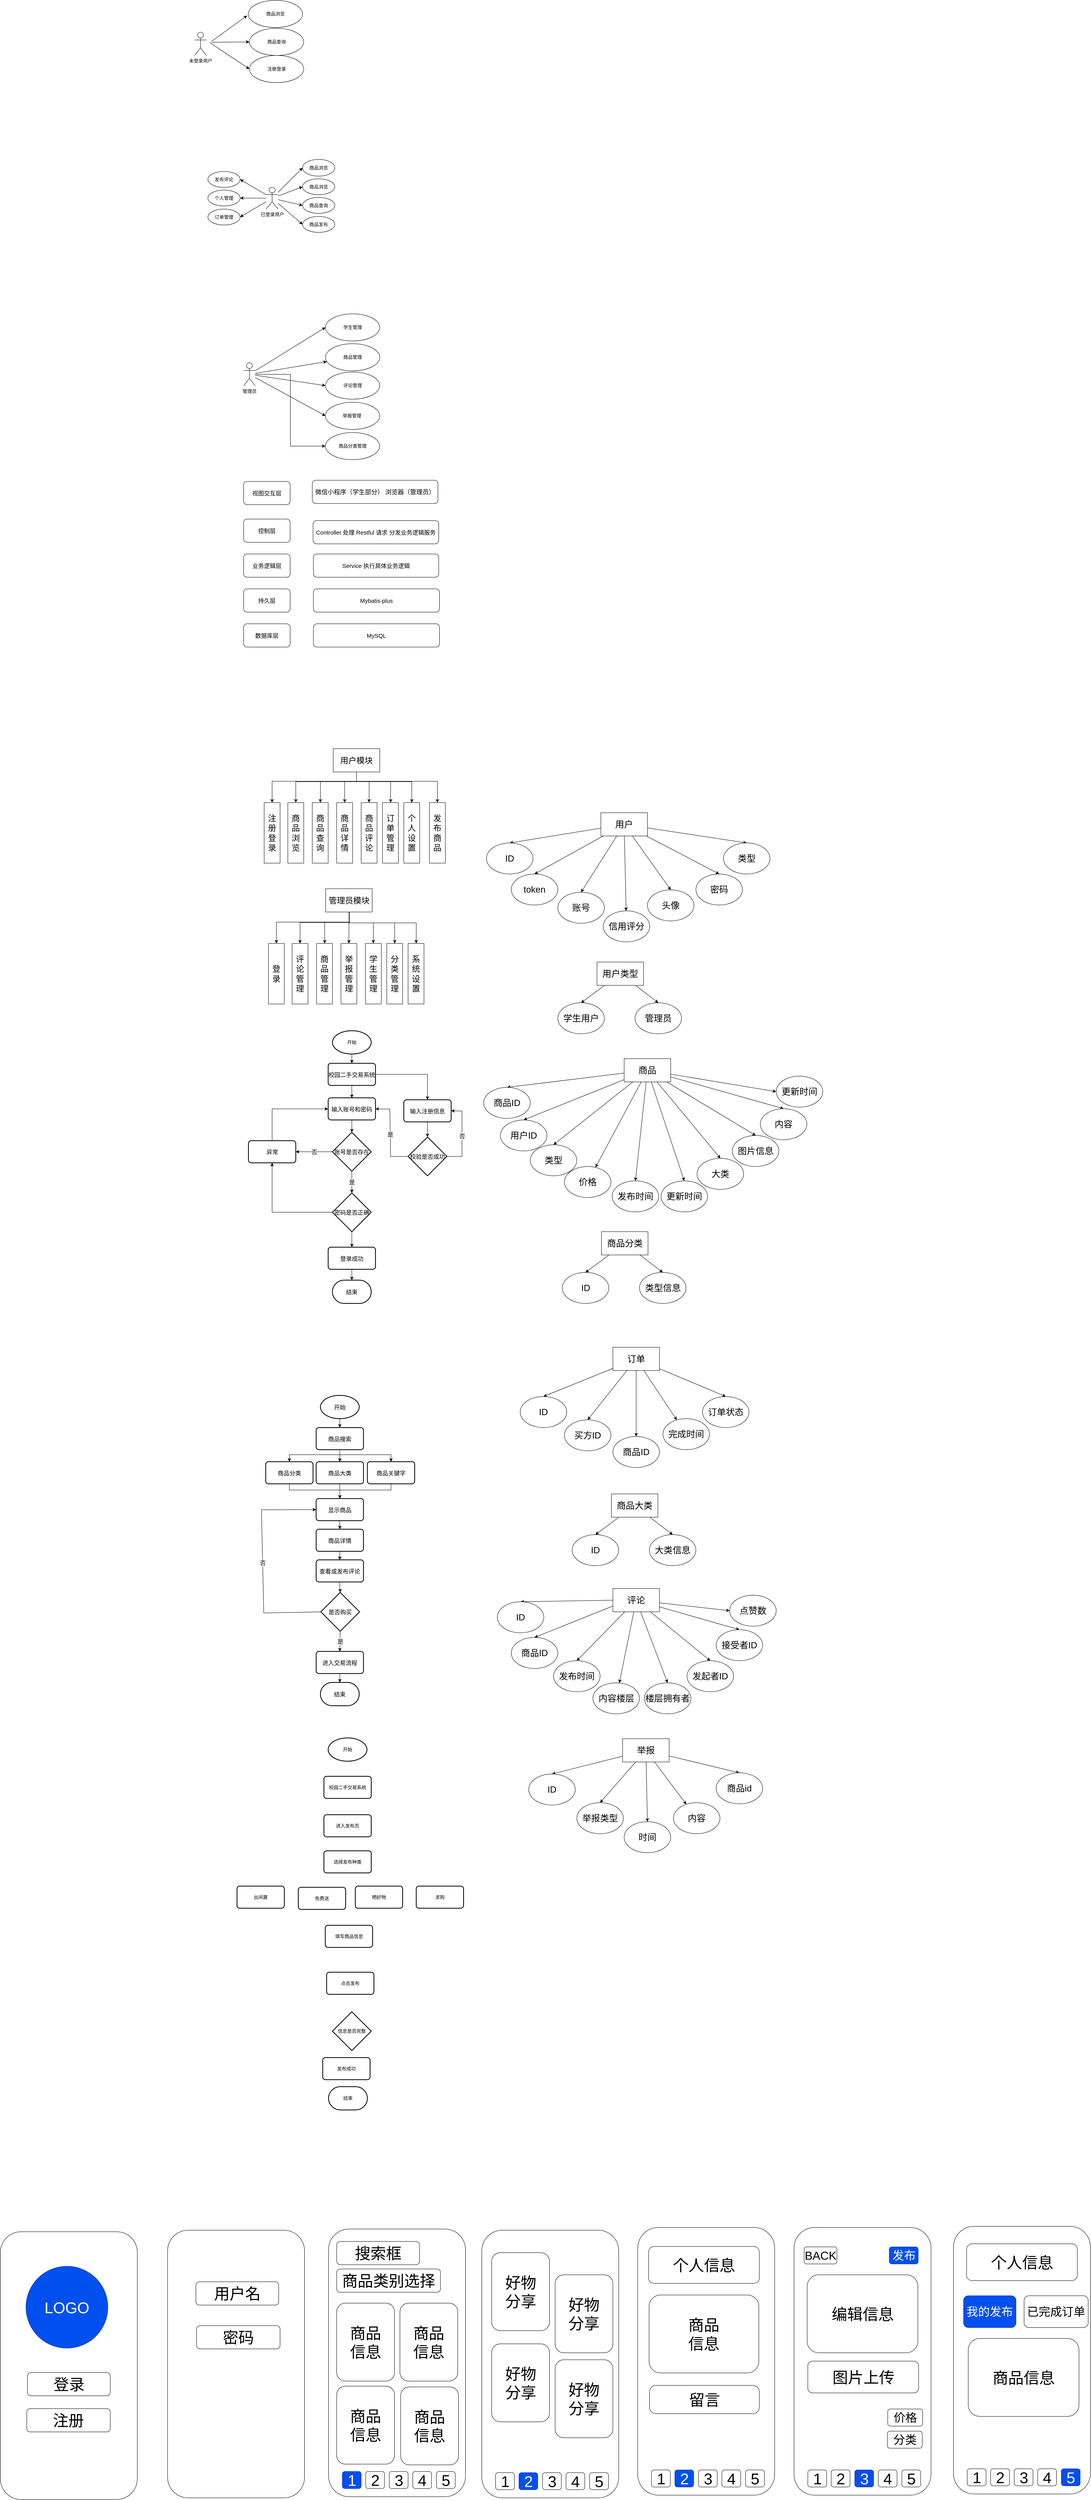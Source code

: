 <mxfile version="21.3.4" type="github">
  <diagram name="第 1 页" id="F6tR8DsvzvqYMDO8uXwj">
    <mxGraphModel dx="3800" dy="1546" grid="0" gridSize="10" guides="1" tooltips="1" connect="1" arrows="1" fold="1" page="0" pageScale="1" pageWidth="827" pageHeight="1169" math="0" shadow="0">
      <root>
        <mxCell id="0" />
        <mxCell id="1" parent="0" />
        <mxCell id="G2voatCrqY1tHl8I44f_-1" value="未登录用户" style="shape=umlActor;verticalLabelPosition=bottom;verticalAlign=top;html=1;" parent="1" vertex="1">
          <mxGeometry x="77" y="86" width="30" height="60" as="geometry" />
        </mxCell>
        <mxCell id="G2voatCrqY1tHl8I44f_-5" value="商品浏览" style="ellipse;whiteSpace=wrap;html=1;" parent="1" vertex="1">
          <mxGeometry x="215" y="4" width="140" height="70" as="geometry" />
        </mxCell>
        <mxCell id="G2voatCrqY1tHl8I44f_-6" value="商品查询" style="ellipse;whiteSpace=wrap;html=1;" parent="1" vertex="1">
          <mxGeometry x="218" y="76" width="140" height="70" as="geometry" />
        </mxCell>
        <mxCell id="G2voatCrqY1tHl8I44f_-7" value="注册登录" style="ellipse;whiteSpace=wrap;html=1;" parent="1" vertex="1">
          <mxGeometry x="218" y="146" width="140" height="70" as="geometry" />
        </mxCell>
        <mxCell id="G2voatCrqY1tHl8I44f_-12" value="" style="endArrow=classic;html=1;rounded=0;entryX=-0.021;entryY=0.561;entryDx=0;entryDy=0;entryPerimeter=0;" parent="1" target="G2voatCrqY1tHl8I44f_-5" edge="1">
          <mxGeometry width="50" height="50" relative="1" as="geometry">
            <mxPoint x="120" y="110" as="sourcePoint" />
            <mxPoint x="298" y="148" as="targetPoint" />
          </mxGeometry>
        </mxCell>
        <mxCell id="G2voatCrqY1tHl8I44f_-13" value="" style="endArrow=classic;html=1;rounded=0;entryX=0;entryY=0.5;entryDx=0;entryDy=0;" parent="1" target="G2voatCrqY1tHl8I44f_-6" edge="1">
          <mxGeometry width="50" height="50" relative="1" as="geometry">
            <mxPoint x="120" y="112" as="sourcePoint" />
            <mxPoint x="209" y="132" as="targetPoint" />
          </mxGeometry>
        </mxCell>
        <mxCell id="G2voatCrqY1tHl8I44f_-14" value="" style="endArrow=classic;html=1;rounded=0;entryX=0;entryY=0.5;entryDx=0;entryDy=0;" parent="1" target="G2voatCrqY1tHl8I44f_-7" edge="1">
          <mxGeometry width="50" height="50" relative="1" as="geometry">
            <mxPoint x="116" y="113" as="sourcePoint" />
            <mxPoint x="298" y="148" as="targetPoint" />
          </mxGeometry>
        </mxCell>
        <mxCell id="G2voatCrqY1tHl8I44f_-22" style="orthogonalLoop=1;jettySize=auto;html=1;entryX=0;entryY=0.5;entryDx=0;entryDy=0;" parent="1" source="G2voatCrqY1tHl8I44f_-15" target="G2voatCrqY1tHl8I44f_-16" edge="1">
          <mxGeometry relative="1" as="geometry" />
        </mxCell>
        <mxCell id="G2voatCrqY1tHl8I44f_-23" style="rounded=0;orthogonalLoop=1;jettySize=auto;html=1;entryX=0;entryY=0.5;entryDx=0;entryDy=0;" parent="1" source="G2voatCrqY1tHl8I44f_-15" target="iyHdMbjRude9Y3vTJcR6-1" edge="1">
          <mxGeometry relative="1" as="geometry">
            <mxPoint x="357.75" y="410.5" as="targetPoint" />
          </mxGeometry>
        </mxCell>
        <mxCell id="G2voatCrqY1tHl8I44f_-24" style="rounded=0;orthogonalLoop=1;jettySize=auto;html=1;entryX=0;entryY=0.5;entryDx=0;entryDy=0;" parent="1" source="G2voatCrqY1tHl8I44f_-15" target="iyHdMbjRude9Y3vTJcR6-4" edge="1">
          <mxGeometry relative="1" as="geometry">
            <mxPoint x="337.5" y="494.0" as="targetPoint" />
          </mxGeometry>
        </mxCell>
        <mxCell id="G2voatCrqY1tHl8I44f_-25" style="rounded=0;orthogonalLoop=1;jettySize=auto;html=1;entryX=0;entryY=0.5;entryDx=0;entryDy=0;" parent="1" source="G2voatCrqY1tHl8I44f_-15" target="iyHdMbjRude9Y3vTJcR6-6" edge="1">
          <mxGeometry relative="1" as="geometry">
            <mxPoint x="336" y="572" as="targetPoint" />
          </mxGeometry>
        </mxCell>
        <mxCell id="G2voatCrqY1tHl8I44f_-26" style="rounded=0;orthogonalLoop=1;jettySize=auto;html=1;entryX=1;entryY=0.5;entryDx=0;entryDy=0;" parent="1" source="G2voatCrqY1tHl8I44f_-15" target="iyHdMbjRude9Y3vTJcR6-5" edge="1">
          <mxGeometry relative="1" as="geometry">
            <mxPoint x="337.5" y="652" as="targetPoint" />
          </mxGeometry>
        </mxCell>
        <mxCell id="G2voatCrqY1tHl8I44f_-27" style="rounded=0;orthogonalLoop=1;jettySize=auto;html=1;entryX=1;entryY=0.5;entryDx=0;entryDy=0;" parent="1" source="G2voatCrqY1tHl8I44f_-15" target="iyHdMbjRude9Y3vTJcR6-3" edge="1">
          <mxGeometry relative="1" as="geometry">
            <mxPoint x="337" y="731" as="targetPoint" />
          </mxGeometry>
        </mxCell>
        <mxCell id="G2voatCrqY1tHl8I44f_-15" value="已登录用户" style="shape=umlActor;verticalLabelPosition=bottom;verticalAlign=top;html=1;" parent="1" vertex="1">
          <mxGeometry x="261" y="486" width="31" height="56" as="geometry" />
        </mxCell>
        <mxCell id="G2voatCrqY1tHl8I44f_-16" value="商品浏览" style="ellipse;whiteSpace=wrap;html=1;" parent="1" vertex="1">
          <mxGeometry x="355" y="414" width="83" height="43" as="geometry" />
        </mxCell>
        <mxCell id="G2voatCrqY1tHl8I44f_-37" style="rounded=0;orthogonalLoop=1;jettySize=auto;html=1;entryX=0;entryY=0.5;entryDx=0;entryDy=0;" parent="1" source="G2voatCrqY1tHl8I44f_-29" target="G2voatCrqY1tHl8I44f_-30" edge="1">
          <mxGeometry relative="1" as="geometry" />
        </mxCell>
        <mxCell id="G2voatCrqY1tHl8I44f_-38" style="rounded=0;orthogonalLoop=1;jettySize=auto;html=1;" parent="1" source="G2voatCrqY1tHl8I44f_-29" target="G2voatCrqY1tHl8I44f_-33" edge="1">
          <mxGeometry relative="1" as="geometry" />
        </mxCell>
        <mxCell id="G2voatCrqY1tHl8I44f_-39" style="rounded=0;orthogonalLoop=1;jettySize=auto;html=1;entryX=0;entryY=0.5;entryDx=0;entryDy=0;" parent="1" source="G2voatCrqY1tHl8I44f_-29" target="G2voatCrqY1tHl8I44f_-34" edge="1">
          <mxGeometry relative="1" as="geometry" />
        </mxCell>
        <mxCell id="G2voatCrqY1tHl8I44f_-40" style="rounded=0;orthogonalLoop=1;jettySize=auto;html=1;entryX=0;entryY=0.5;entryDx=0;entryDy=0;" parent="1" source="G2voatCrqY1tHl8I44f_-29" target="G2voatCrqY1tHl8I44f_-35" edge="1">
          <mxGeometry relative="1" as="geometry" />
        </mxCell>
        <mxCell id="G2voatCrqY1tHl8I44f_-41" style="edgeStyle=orthogonalEdgeStyle;rounded=0;orthogonalLoop=1;jettySize=auto;html=1;entryX=0;entryY=0.5;entryDx=0;entryDy=0;" parent="1" source="G2voatCrqY1tHl8I44f_-29" target="G2voatCrqY1tHl8I44f_-36" edge="1">
          <mxGeometry relative="1" as="geometry" />
        </mxCell>
        <mxCell id="G2voatCrqY1tHl8I44f_-29" value="管理员" style="shape=umlActor;verticalLabelPosition=bottom;verticalAlign=top;html=1;" parent="1" vertex="1">
          <mxGeometry x="203" y="938" width="30" height="60" as="geometry" />
        </mxCell>
        <mxCell id="G2voatCrqY1tHl8I44f_-30" value="学生管理" style="ellipse;whiteSpace=wrap;html=1;" parent="1" vertex="1">
          <mxGeometry x="414" y="812" width="140" height="70" as="geometry" />
        </mxCell>
        <mxCell id="G2voatCrqY1tHl8I44f_-33" value="商品管理" style="ellipse;whiteSpace=wrap;html=1;" parent="1" vertex="1">
          <mxGeometry x="414" y="889" width="140" height="70" as="geometry" />
        </mxCell>
        <mxCell id="G2voatCrqY1tHl8I44f_-34" value="评论管理" style="ellipse;whiteSpace=wrap;html=1;" parent="1" vertex="1">
          <mxGeometry x="414" y="962" width="140" height="70" as="geometry" />
        </mxCell>
        <mxCell id="G2voatCrqY1tHl8I44f_-35" value="举报管理&lt;span style=&quot;white-space: pre;&quot;&gt; &lt;/span&gt;" style="ellipse;whiteSpace=wrap;html=1;" parent="1" vertex="1">
          <mxGeometry x="414" y="1040" width="140" height="70" as="geometry" />
        </mxCell>
        <mxCell id="G2voatCrqY1tHl8I44f_-36" value="商品分类管理" style="ellipse;whiteSpace=wrap;html=1;" parent="1" vertex="1">
          <mxGeometry x="414" y="1118" width="140" height="70" as="geometry" />
        </mxCell>
        <mxCell id="G2voatCrqY1tHl8I44f_-43" value="&lt;font style=&quot;font-size: 15px;&quot;&gt;视图交互层&lt;/font&gt;" style="rounded=1;whiteSpace=wrap;html=1;" parent="1" vertex="1">
          <mxGeometry x="203" y="1244" width="120" height="60" as="geometry" />
        </mxCell>
        <mxCell id="G2voatCrqY1tHl8I44f_-44" value="&lt;font style=&quot;font-size: 15px;&quot;&gt;控制层&lt;/font&gt;" style="rounded=1;whiteSpace=wrap;html=1;" parent="1" vertex="1">
          <mxGeometry x="203" y="1341" width="120" height="60" as="geometry" />
        </mxCell>
        <mxCell id="G2voatCrqY1tHl8I44f_-45" value="&lt;font style=&quot;font-size: 15px;&quot;&gt;业务逻辑层&lt;/font&gt;" style="rounded=1;whiteSpace=wrap;html=1;" parent="1" vertex="1">
          <mxGeometry x="203" y="1431" width="120" height="60" as="geometry" />
        </mxCell>
        <mxCell id="G2voatCrqY1tHl8I44f_-46" value="&lt;font style=&quot;font-size: 15px;&quot;&gt;持久&lt;font style=&quot;font-size: 15px;&quot;&gt;层&lt;/font&gt;&lt;/font&gt;" style="rounded=1;whiteSpace=wrap;html=1;" parent="1" vertex="1">
          <mxGeometry x="203" y="1521" width="120" height="60" as="geometry" />
        </mxCell>
        <mxCell id="G2voatCrqY1tHl8I44f_-47" value="&lt;font style=&quot;font-size: 15px;&quot;&gt;数据库层&lt;/font&gt;" style="rounded=1;whiteSpace=wrap;html=1;glass=0;shadow=0;" parent="1" vertex="1">
          <mxGeometry x="203" y="1611" width="120" height="60" as="geometry" />
        </mxCell>
        <mxCell id="G2voatCrqY1tHl8I44f_-48" value="&lt;font style=&quot;font-size: 16px;&quot;&gt;微信小程序（学生部分） 浏览器（管理员）&lt;/font&gt;" style="rounded=1;whiteSpace=wrap;html=1;" parent="1" vertex="1">
          <mxGeometry x="380" y="1241" width="324" height="60" as="geometry" />
        </mxCell>
        <mxCell id="G2voatCrqY1tHl8I44f_-49" value="&lt;font style=&quot;font-size: 15px;&quot;&gt;Controller 处理 Restful 请求 分发业务逻辑服务&lt;/font&gt;" style="rounded=1;whiteSpace=wrap;html=1;" parent="1" vertex="1">
          <mxGeometry x="382" y="1345" width="324" height="60" as="geometry" />
        </mxCell>
        <mxCell id="G2voatCrqY1tHl8I44f_-50" value="&lt;font style=&quot;font-size: 15px;&quot;&gt;Service 执行具体业务逻辑&lt;/font&gt;" style="rounded=1;whiteSpace=wrap;html=1;" parent="1" vertex="1">
          <mxGeometry x="383" y="1431" width="323" height="60" as="geometry" />
        </mxCell>
        <mxCell id="G2voatCrqY1tHl8I44f_-52" value="&lt;font style=&quot;font-size: 15px;&quot;&gt;Mybatis-plus&lt;/font&gt;" style="rounded=1;whiteSpace=wrap;html=1;" parent="1" vertex="1">
          <mxGeometry x="383" y="1521" width="325" height="60" as="geometry" />
        </mxCell>
        <mxCell id="G2voatCrqY1tHl8I44f_-53" value="&lt;font style=&quot;font-size: 15px;&quot;&gt;MySQL&lt;/font&gt;" style="rounded=1;whiteSpace=wrap;html=1;" parent="1" vertex="1">
          <mxGeometry x="383" y="1611" width="325" height="60" as="geometry" />
        </mxCell>
        <mxCell id="G2voatCrqY1tHl8I44f_-63" style="edgeStyle=orthogonalEdgeStyle;rounded=0;orthogonalLoop=1;jettySize=auto;html=1;entryX=0.5;entryY=0;entryDx=0;entryDy=0;" parent="1" source="G2voatCrqY1tHl8I44f_-54" target="G2voatCrqY1tHl8I44f_-55" edge="1">
          <mxGeometry relative="1" as="geometry">
            <Array as="points">
              <mxPoint x="494" y="2017" />
              <mxPoint x="277" y="2017" />
            </Array>
          </mxGeometry>
        </mxCell>
        <mxCell id="G2voatCrqY1tHl8I44f_-64" style="edgeStyle=orthogonalEdgeStyle;rounded=0;orthogonalLoop=1;jettySize=auto;html=1;entryX=0.5;entryY=0;entryDx=0;entryDy=0;" parent="1" source="G2voatCrqY1tHl8I44f_-54" target="G2voatCrqY1tHl8I44f_-56" edge="1">
          <mxGeometry relative="1" as="geometry">
            <Array as="points">
              <mxPoint x="494" y="2018" />
              <mxPoint x="338" y="2018" />
            </Array>
          </mxGeometry>
        </mxCell>
        <mxCell id="G2voatCrqY1tHl8I44f_-65" style="edgeStyle=orthogonalEdgeStyle;rounded=0;orthogonalLoop=1;jettySize=auto;html=1;" parent="1" source="G2voatCrqY1tHl8I44f_-54" target="G2voatCrqY1tHl8I44f_-57" edge="1">
          <mxGeometry relative="1" as="geometry">
            <Array as="points">
              <mxPoint x="494" y="2017" />
              <mxPoint x="401" y="2017" />
            </Array>
          </mxGeometry>
        </mxCell>
        <mxCell id="G2voatCrqY1tHl8I44f_-66" style="edgeStyle=orthogonalEdgeStyle;rounded=0;orthogonalLoop=1;jettySize=auto;html=1;entryX=0.5;entryY=0;entryDx=0;entryDy=0;" parent="1" source="G2voatCrqY1tHl8I44f_-54" target="G2voatCrqY1tHl8I44f_-58" edge="1">
          <mxGeometry relative="1" as="geometry">
            <Array as="points">
              <mxPoint x="494" y="2018" />
              <mxPoint x="464" y="2018" />
            </Array>
          </mxGeometry>
        </mxCell>
        <mxCell id="G2voatCrqY1tHl8I44f_-67" style="edgeStyle=orthogonalEdgeStyle;rounded=0;orthogonalLoop=1;jettySize=auto;html=1;entryX=0.5;entryY=0;entryDx=0;entryDy=0;" parent="1" source="G2voatCrqY1tHl8I44f_-54" target="G2voatCrqY1tHl8I44f_-59" edge="1">
          <mxGeometry relative="1" as="geometry">
            <Array as="points">
              <mxPoint x="494" y="2017" />
              <mxPoint x="527" y="2017" />
            </Array>
          </mxGeometry>
        </mxCell>
        <mxCell id="G2voatCrqY1tHl8I44f_-68" style="edgeStyle=orthogonalEdgeStyle;rounded=0;orthogonalLoop=1;jettySize=auto;html=1;" parent="1" source="G2voatCrqY1tHl8I44f_-54" target="G2voatCrqY1tHl8I44f_-60" edge="1">
          <mxGeometry relative="1" as="geometry">
            <Array as="points">
              <mxPoint x="494" y="2017" />
              <mxPoint x="582" y="2017" />
            </Array>
          </mxGeometry>
        </mxCell>
        <mxCell id="G2voatCrqY1tHl8I44f_-70" style="edgeStyle=orthogonalEdgeStyle;rounded=0;orthogonalLoop=1;jettySize=auto;html=1;entryX=0.5;entryY=0;entryDx=0;entryDy=0;" parent="1" source="G2voatCrqY1tHl8I44f_-54" target="G2voatCrqY1tHl8I44f_-61" edge="1">
          <mxGeometry relative="1" as="geometry">
            <Array as="points">
              <mxPoint x="494" y="2018" />
              <mxPoint x="637" y="2018" />
            </Array>
          </mxGeometry>
        </mxCell>
        <mxCell id="G2voatCrqY1tHl8I44f_-71" style="edgeStyle=orthogonalEdgeStyle;rounded=0;orthogonalLoop=1;jettySize=auto;html=1;entryX=0.5;entryY=0;entryDx=0;entryDy=0;" parent="1" source="G2voatCrqY1tHl8I44f_-54" target="G2voatCrqY1tHl8I44f_-62" edge="1">
          <mxGeometry relative="1" as="geometry">
            <Array as="points">
              <mxPoint x="494" y="2017" />
              <mxPoint x="703" y="2017" />
            </Array>
          </mxGeometry>
        </mxCell>
        <mxCell id="G2voatCrqY1tHl8I44f_-54" value="&lt;font style=&quot;font-size: 21px;&quot;&gt;用户模块&lt;/font&gt;" style="rounded=0;whiteSpace=wrap;html=1;" parent="1" vertex="1">
          <mxGeometry x="434" y="1933" width="120" height="60" as="geometry" />
        </mxCell>
        <mxCell id="G2voatCrqY1tHl8I44f_-55" value="&lt;font style=&quot;font-size: 21px;&quot;&gt;注册登录&lt;/font&gt;" style="rounded=0;whiteSpace=wrap;html=1;" parent="1" vertex="1">
          <mxGeometry x="256" y="2072" width="41" height="156" as="geometry" />
        </mxCell>
        <mxCell id="G2voatCrqY1tHl8I44f_-56" value="&lt;font style=&quot;font-size: 21px;&quot;&gt;商品浏览&lt;/font&gt;" style="rounded=0;whiteSpace=wrap;html=1;" parent="1" vertex="1">
          <mxGeometry x="317" y="2072" width="41" height="156" as="geometry" />
        </mxCell>
        <mxCell id="G2voatCrqY1tHl8I44f_-57" value="&lt;font style=&quot;font-size: 21px;&quot;&gt;商品查询&lt;/font&gt;" style="rounded=0;whiteSpace=wrap;html=1;" parent="1" vertex="1">
          <mxGeometry x="380" y="2072" width="41" height="156" as="geometry" />
        </mxCell>
        <mxCell id="G2voatCrqY1tHl8I44f_-58" value="&lt;font style=&quot;font-size: 21px;&quot;&gt;商品详情&lt;/font&gt;" style="rounded=0;whiteSpace=wrap;html=1;" parent="1" vertex="1">
          <mxGeometry x="443" y="2072" width="41" height="156" as="geometry" />
        </mxCell>
        <mxCell id="G2voatCrqY1tHl8I44f_-59" value="&lt;font style=&quot;font-size: 21px;&quot;&gt;商品评论&lt;/font&gt;" style="rounded=0;whiteSpace=wrap;html=1;" parent="1" vertex="1">
          <mxGeometry x="506" y="2072" width="41" height="156" as="geometry" />
        </mxCell>
        <mxCell id="G2voatCrqY1tHl8I44f_-60" value="&lt;span style=&quot;font-size: 21px;&quot;&gt;订单管理&lt;/span&gt;" style="rounded=0;whiteSpace=wrap;html=1;" parent="1" vertex="1">
          <mxGeometry x="561" y="2072" width="41" height="156" as="geometry" />
        </mxCell>
        <mxCell id="G2voatCrqY1tHl8I44f_-61" value="&lt;font style=&quot;font-size: 21px;&quot;&gt;个人设置&lt;/font&gt;" style="rounded=0;whiteSpace=wrap;html=1;" parent="1" vertex="1">
          <mxGeometry x="616" y="2072" width="41" height="156" as="geometry" />
        </mxCell>
        <mxCell id="G2voatCrqY1tHl8I44f_-62" value="&lt;font style=&quot;font-size: 21px;&quot;&gt;发布商品&lt;/font&gt;" style="rounded=0;whiteSpace=wrap;html=1;" parent="1" vertex="1">
          <mxGeometry x="682" y="2072" width="41" height="156" as="geometry" />
        </mxCell>
        <mxCell id="G2voatCrqY1tHl8I44f_-72" style="edgeStyle=orthogonalEdgeStyle;rounded=0;orthogonalLoop=1;jettySize=auto;html=1;entryX=0.5;entryY=0;entryDx=0;entryDy=0;" parent="1" source="G2voatCrqY1tHl8I44f_-80" target="G2voatCrqY1tHl8I44f_-81" edge="1">
          <mxGeometry relative="1" as="geometry">
            <Array as="points">
              <mxPoint x="476" y="2380" />
              <mxPoint x="288" y="2380" />
            </Array>
          </mxGeometry>
        </mxCell>
        <mxCell id="G2voatCrqY1tHl8I44f_-73" style="edgeStyle=orthogonalEdgeStyle;rounded=0;orthogonalLoop=1;jettySize=auto;html=1;entryX=0.5;entryY=0;entryDx=0;entryDy=0;" parent="1" source="G2voatCrqY1tHl8I44f_-80" target="G2voatCrqY1tHl8I44f_-82" edge="1">
          <mxGeometry relative="1" as="geometry">
            <Array as="points">
              <mxPoint x="476" y="2381" />
              <mxPoint x="349" y="2381" />
            </Array>
          </mxGeometry>
        </mxCell>
        <mxCell id="G2voatCrqY1tHl8I44f_-74" style="edgeStyle=orthogonalEdgeStyle;rounded=0;orthogonalLoop=1;jettySize=auto;html=1;" parent="1" source="G2voatCrqY1tHl8I44f_-80" target="G2voatCrqY1tHl8I44f_-83" edge="1">
          <mxGeometry relative="1" as="geometry">
            <Array as="points">
              <mxPoint x="476" y="2380" />
              <mxPoint x="412" y="2380" />
            </Array>
          </mxGeometry>
        </mxCell>
        <mxCell id="G2voatCrqY1tHl8I44f_-90" style="edgeStyle=orthogonalEdgeStyle;rounded=0;orthogonalLoop=1;jettySize=auto;html=1;" parent="1" source="G2voatCrqY1tHl8I44f_-80" target="G2voatCrqY1tHl8I44f_-84" edge="1">
          <mxGeometry relative="1" as="geometry" />
        </mxCell>
        <mxCell id="G2voatCrqY1tHl8I44f_-91" style="edgeStyle=orthogonalEdgeStyle;rounded=0;orthogonalLoop=1;jettySize=auto;html=1;entryX=0.5;entryY=0;entryDx=0;entryDy=0;" parent="1" source="G2voatCrqY1tHl8I44f_-80" target="G2voatCrqY1tHl8I44f_-85" edge="1">
          <mxGeometry relative="1" as="geometry">
            <Array as="points">
              <mxPoint x="475" y="2382" />
              <mxPoint x="538" y="2382" />
            </Array>
          </mxGeometry>
        </mxCell>
        <mxCell id="G2voatCrqY1tHl8I44f_-92" style="edgeStyle=orthogonalEdgeStyle;rounded=0;orthogonalLoop=1;jettySize=auto;html=1;entryX=0.5;entryY=0;entryDx=0;entryDy=0;" parent="1" source="G2voatCrqY1tHl8I44f_-80" target="G2voatCrqY1tHl8I44f_-86" edge="1">
          <mxGeometry relative="1" as="geometry">
            <Array as="points">
              <mxPoint x="475" y="2382" />
              <mxPoint x="593" y="2382" />
            </Array>
          </mxGeometry>
        </mxCell>
        <mxCell id="G2voatCrqY1tHl8I44f_-93" style="edgeStyle=orthogonalEdgeStyle;rounded=0;orthogonalLoop=1;jettySize=auto;html=1;" parent="1" source="G2voatCrqY1tHl8I44f_-80" target="G2voatCrqY1tHl8I44f_-87" edge="1">
          <mxGeometry relative="1" as="geometry">
            <Array as="points">
              <mxPoint x="475" y="2382" />
              <mxPoint x="648" y="2382" />
            </Array>
          </mxGeometry>
        </mxCell>
        <mxCell id="G2voatCrqY1tHl8I44f_-80" value="&lt;font style=&quot;font-size: 21px;&quot;&gt;管理员模块&lt;/font&gt;" style="rounded=0;whiteSpace=wrap;html=1;" parent="1" vertex="1">
          <mxGeometry x="414.5" y="2294" width="120" height="60" as="geometry" />
        </mxCell>
        <mxCell id="G2voatCrqY1tHl8I44f_-81" value="&lt;font style=&quot;font-size: 21px;&quot;&gt;登录&lt;/font&gt;" style="rounded=0;whiteSpace=wrap;html=1;" parent="1" vertex="1">
          <mxGeometry x="267" y="2435" width="41" height="156" as="geometry" />
        </mxCell>
        <mxCell id="G2voatCrqY1tHl8I44f_-82" value="&lt;font style=&quot;font-size: 21px;&quot;&gt;评论管理&lt;/font&gt;" style="rounded=0;whiteSpace=wrap;html=1;" parent="1" vertex="1">
          <mxGeometry x="328" y="2435" width="41" height="156" as="geometry" />
        </mxCell>
        <mxCell id="G2voatCrqY1tHl8I44f_-83" value="&lt;font style=&quot;font-size: 21px;&quot;&gt;商品管理&lt;/font&gt;" style="rounded=0;whiteSpace=wrap;html=1;" parent="1" vertex="1">
          <mxGeometry x="391" y="2435" width="41" height="156" as="geometry" />
        </mxCell>
        <mxCell id="G2voatCrqY1tHl8I44f_-84" value="&lt;font style=&quot;font-size: 21px;&quot;&gt;举报管理&lt;/font&gt;" style="rounded=0;whiteSpace=wrap;html=1;" parent="1" vertex="1">
          <mxGeometry x="454" y="2435" width="41" height="156" as="geometry" />
        </mxCell>
        <mxCell id="G2voatCrqY1tHl8I44f_-85" value="&lt;font style=&quot;font-size: 21px;&quot;&gt;学生管理&lt;/font&gt;" style="rounded=0;whiteSpace=wrap;html=1;" parent="1" vertex="1">
          <mxGeometry x="517" y="2435" width="41" height="156" as="geometry" />
        </mxCell>
        <mxCell id="G2voatCrqY1tHl8I44f_-86" value="&lt;span style=&quot;font-size: 21px;&quot;&gt;分类管理&lt;/span&gt;" style="rounded=0;whiteSpace=wrap;html=1;" parent="1" vertex="1">
          <mxGeometry x="572" y="2435" width="41" height="156" as="geometry" />
        </mxCell>
        <mxCell id="G2voatCrqY1tHl8I44f_-87" value="&lt;font style=&quot;font-size: 21px;&quot;&gt;系统设置&lt;/font&gt;" style="rounded=0;whiteSpace=wrap;html=1;" parent="1" vertex="1">
          <mxGeometry x="627" y="2435" width="41" height="156" as="geometry" />
        </mxCell>
        <mxCell id="G2voatCrqY1tHl8I44f_-98" style="edgeStyle=orthogonalEdgeStyle;rounded=0;orthogonalLoop=1;jettySize=auto;html=1;entryX=0.5;entryY=0;entryDx=0;entryDy=0;" parent="1" source="G2voatCrqY1tHl8I44f_-94" target="G2voatCrqY1tHl8I44f_-97" edge="1">
          <mxGeometry relative="1" as="geometry" />
        </mxCell>
        <mxCell id="G2voatCrqY1tHl8I44f_-94" value="开始" style="strokeWidth=2;html=1;shape=mxgraph.flowchart.start_1;whiteSpace=wrap;" parent="1" vertex="1">
          <mxGeometry x="432" y="2660" width="100" height="60" as="geometry" />
        </mxCell>
        <mxCell id="G2voatCrqY1tHl8I44f_-104" style="edgeStyle=orthogonalEdgeStyle;rounded=0;orthogonalLoop=1;jettySize=auto;html=1;" parent="1" source="G2voatCrqY1tHl8I44f_-97" target="G2voatCrqY1tHl8I44f_-100" edge="1">
          <mxGeometry relative="1" as="geometry" />
        </mxCell>
        <mxCell id="G2voatCrqY1tHl8I44f_-123" style="edgeStyle=orthogonalEdgeStyle;rounded=0;orthogonalLoop=1;jettySize=auto;html=1;entryX=0.5;entryY=0;entryDx=0;entryDy=0;" parent="1" source="G2voatCrqY1tHl8I44f_-97" target="G2voatCrqY1tHl8I44f_-122" edge="1">
          <mxGeometry relative="1" as="geometry" />
        </mxCell>
        <mxCell id="G2voatCrqY1tHl8I44f_-97" value="&lt;font style=&quot;font-size: 15px;&quot;&gt;校园二手交易系统&lt;/font&gt;" style="rounded=1;whiteSpace=wrap;html=1;absoluteArcSize=1;arcSize=14;strokeWidth=2;" parent="1" vertex="1">
          <mxGeometry x="421" y="2744" width="122" height="57" as="geometry" />
        </mxCell>
        <mxCell id="G2voatCrqY1tHl8I44f_-105" style="edgeStyle=orthogonalEdgeStyle;rounded=0;orthogonalLoop=1;jettySize=auto;html=1;entryX=0.5;entryY=0;entryDx=0;entryDy=0;entryPerimeter=0;" parent="1" source="G2voatCrqY1tHl8I44f_-100" target="G2voatCrqY1tHl8I44f_-102" edge="1">
          <mxGeometry relative="1" as="geometry" />
        </mxCell>
        <mxCell id="G2voatCrqY1tHl8I44f_-100" value="&lt;font style=&quot;font-size: 15px;&quot;&gt;输入账号和密码&lt;/font&gt;" style="rounded=1;whiteSpace=wrap;html=1;absoluteArcSize=1;arcSize=14;strokeWidth=2;" parent="1" vertex="1">
          <mxGeometry x="421" y="2833" width="122" height="57" as="geometry" />
        </mxCell>
        <mxCell id="G2voatCrqY1tHl8I44f_-102" value="&lt;font style=&quot;font-size: 15px;&quot;&gt;账号是否存在&lt;/font&gt;" style="strokeWidth=2;html=1;shape=mxgraph.flowchart.decision;whiteSpace=wrap;" parent="1" vertex="1">
          <mxGeometry x="432" y="2922" width="100" height="100" as="geometry" />
        </mxCell>
        <mxCell id="G2voatCrqY1tHl8I44f_-110" style="edgeStyle=orthogonalEdgeStyle;rounded=0;orthogonalLoop=1;jettySize=auto;html=1;entryX=0.5;entryY=0;entryDx=0;entryDy=0;" parent="1" source="G2voatCrqY1tHl8I44f_-106" target="G2voatCrqY1tHl8I44f_-108" edge="1">
          <mxGeometry relative="1" as="geometry" />
        </mxCell>
        <mxCell id="G2voatCrqY1tHl8I44f_-119" style="edgeStyle=orthogonalEdgeStyle;rounded=0;orthogonalLoop=1;jettySize=auto;html=1;entryX=0.5;entryY=1;entryDx=0;entryDy=0;" parent="1" source="G2voatCrqY1tHl8I44f_-106" target="G2voatCrqY1tHl8I44f_-117" edge="1">
          <mxGeometry relative="1" as="geometry" />
        </mxCell>
        <mxCell id="G2voatCrqY1tHl8I44f_-106" value="&lt;font style=&quot;font-size: 15px;&quot;&gt;密码是否正确&lt;/font&gt;" style="strokeWidth=2;html=1;shape=mxgraph.flowchart.decision;whiteSpace=wrap;" parent="1" vertex="1">
          <mxGeometry x="432" y="3078" width="100" height="100" as="geometry" />
        </mxCell>
        <mxCell id="G2voatCrqY1tHl8I44f_-111" style="edgeStyle=orthogonalEdgeStyle;rounded=0;orthogonalLoop=1;jettySize=auto;html=1;" parent="1" source="G2voatCrqY1tHl8I44f_-108" target="G2voatCrqY1tHl8I44f_-109" edge="1">
          <mxGeometry relative="1" as="geometry" />
        </mxCell>
        <mxCell id="G2voatCrqY1tHl8I44f_-108" value="&lt;font style=&quot;font-size: 15px;&quot;&gt;登录成功&lt;/font&gt;" style="rounded=1;whiteSpace=wrap;html=1;absoluteArcSize=1;arcSize=14;strokeWidth=2;" parent="1" vertex="1">
          <mxGeometry x="421" y="3218" width="122" height="57" as="geometry" />
        </mxCell>
        <mxCell id="G2voatCrqY1tHl8I44f_-109" value="&lt;font style=&quot;font-size: 15px;&quot;&gt;结束&lt;/font&gt;" style="strokeWidth=2;html=1;shape=mxgraph.flowchart.terminator;whiteSpace=wrap;" parent="1" vertex="1">
          <mxGeometry x="432" y="3303" width="100" height="60" as="geometry" />
        </mxCell>
        <mxCell id="G2voatCrqY1tHl8I44f_-120" style="edgeStyle=orthogonalEdgeStyle;rounded=0;orthogonalLoop=1;jettySize=auto;html=1;entryX=0;entryY=0.5;entryDx=0;entryDy=0;" parent="1" source="G2voatCrqY1tHl8I44f_-117" target="G2voatCrqY1tHl8I44f_-100" edge="1">
          <mxGeometry relative="1" as="geometry">
            <Array as="points">
              <mxPoint x="276" y="2861" />
            </Array>
          </mxGeometry>
        </mxCell>
        <mxCell id="G2voatCrqY1tHl8I44f_-117" value="&lt;font style=&quot;font-size: 15px;&quot;&gt;异常&lt;/font&gt;" style="rounded=1;whiteSpace=wrap;html=1;absoluteArcSize=1;arcSize=14;strokeWidth=2;" parent="1" vertex="1">
          <mxGeometry x="215.5" y="2943.5" width="122" height="57" as="geometry" />
        </mxCell>
        <mxCell id="G2voatCrqY1tHl8I44f_-125" style="edgeStyle=orthogonalEdgeStyle;rounded=0;orthogonalLoop=1;jettySize=auto;html=1;entryX=0.5;entryY=0;entryDx=0;entryDy=0;entryPerimeter=0;" parent="1" source="G2voatCrqY1tHl8I44f_-122" target="G2voatCrqY1tHl8I44f_-124" edge="1">
          <mxGeometry relative="1" as="geometry" />
        </mxCell>
        <mxCell id="G2voatCrqY1tHl8I44f_-122" value="&lt;font style=&quot;font-size: 15px;&quot;&gt;输入注册信息&lt;/font&gt;" style="rounded=1;whiteSpace=wrap;html=1;absoluteArcSize=1;arcSize=14;strokeWidth=2;" parent="1" vertex="1">
          <mxGeometry x="616" y="2838" width="122" height="57" as="geometry" />
        </mxCell>
        <mxCell id="G2voatCrqY1tHl8I44f_-124" value="&lt;font style=&quot;font-size: 15px;&quot;&gt;校验是否成功&lt;/font&gt;" style="strokeWidth=2;html=1;shape=mxgraph.flowchart.decision;whiteSpace=wrap;" parent="1" vertex="1">
          <mxGeometry x="627" y="2934" width="100" height="100" as="geometry" />
        </mxCell>
        <mxCell id="PbW2S7XWLVE9b72UCTF2-1" value="开始" style="strokeWidth=2;html=1;shape=mxgraph.flowchart.start_1;whiteSpace=wrap;fontSize=15;" parent="1" vertex="1">
          <mxGeometry x="401" y="3600" width="100" height="60" as="geometry" />
        </mxCell>
        <mxCell id="PbW2S7XWLVE9b72UCTF2-4" style="edgeStyle=orthogonalEdgeStyle;rounded=0;orthogonalLoop=1;jettySize=auto;html=1;entryX=0.5;entryY=0;entryDx=0;entryDy=0;fontSize=15;exitX=0.5;exitY=1;exitDx=0;exitDy=0;exitPerimeter=0;" parent="1" source="PbW2S7XWLVE9b72UCTF2-1" target="PbW2S7XWLVE9b72UCTF2-3" edge="1">
          <mxGeometry relative="1" as="geometry">
            <mxPoint x="451" y="3637" as="sourcePoint" />
          </mxGeometry>
        </mxCell>
        <mxCell id="PbW2S7XWLVE9b72UCTF2-17" style="edgeStyle=orthogonalEdgeStyle;rounded=0;orthogonalLoop=1;jettySize=auto;html=1;entryX=0.5;entryY=0;entryDx=0;entryDy=0;fontSize=15;" parent="1" source="PbW2S7XWLVE9b72UCTF2-3" target="PbW2S7XWLVE9b72UCTF2-6" edge="1">
          <mxGeometry relative="1" as="geometry" />
        </mxCell>
        <mxCell id="PbW2S7XWLVE9b72UCTF2-18" style="edgeStyle=orthogonalEdgeStyle;rounded=0;orthogonalLoop=1;jettySize=auto;html=1;entryX=0.5;entryY=0;entryDx=0;entryDy=0;fontSize=15;" parent="1" source="PbW2S7XWLVE9b72UCTF2-3" target="PbW2S7XWLVE9b72UCTF2-5" edge="1">
          <mxGeometry relative="1" as="geometry">
            <Array as="points">
              <mxPoint x="451" y="3753" />
              <mxPoint x="321" y="3753" />
            </Array>
          </mxGeometry>
        </mxCell>
        <mxCell id="PbW2S7XWLVE9b72UCTF2-19" style="edgeStyle=orthogonalEdgeStyle;rounded=0;orthogonalLoop=1;jettySize=auto;html=1;entryX=0.5;entryY=0;entryDx=0;entryDy=0;fontSize=15;" parent="1" source="PbW2S7XWLVE9b72UCTF2-3" target="PbW2S7XWLVE9b72UCTF2-7" edge="1">
          <mxGeometry relative="1" as="geometry">
            <Array as="points">
              <mxPoint x="451" y="3753" />
              <mxPoint x="583" y="3753" />
            </Array>
          </mxGeometry>
        </mxCell>
        <mxCell id="PbW2S7XWLVE9b72UCTF2-3" value="商品搜索" style="rounded=1;whiteSpace=wrap;html=1;absoluteArcSize=1;arcSize=14;strokeWidth=2;fontSize=15;" parent="1" vertex="1">
          <mxGeometry x="390" y="3683" width="122" height="57" as="geometry" />
        </mxCell>
        <mxCell id="PbW2S7XWLVE9b72UCTF2-20" style="edgeStyle=orthogonalEdgeStyle;rounded=0;orthogonalLoop=1;jettySize=auto;html=1;entryX=0.5;entryY=0;entryDx=0;entryDy=0;fontSize=15;" parent="1" source="PbW2S7XWLVE9b72UCTF2-5" target="PbW2S7XWLVE9b72UCTF2-8" edge="1">
          <mxGeometry relative="1" as="geometry">
            <Array as="points">
              <mxPoint x="321" y="3844" />
              <mxPoint x="451" y="3844" />
            </Array>
          </mxGeometry>
        </mxCell>
        <mxCell id="PbW2S7XWLVE9b72UCTF2-5" value="商品分类" style="rounded=1;whiteSpace=wrap;html=1;absoluteArcSize=1;arcSize=14;strokeWidth=2;fontSize=15;" parent="1" vertex="1">
          <mxGeometry x="260" y="3771" width="122" height="57" as="geometry" />
        </mxCell>
        <mxCell id="PbW2S7XWLVE9b72UCTF2-21" style="edgeStyle=orthogonalEdgeStyle;rounded=0;orthogonalLoop=1;jettySize=auto;html=1;fontSize=15;" parent="1" source="PbW2S7XWLVE9b72UCTF2-6" target="PbW2S7XWLVE9b72UCTF2-8" edge="1">
          <mxGeometry relative="1" as="geometry" />
        </mxCell>
        <mxCell id="PbW2S7XWLVE9b72UCTF2-6" value="商品大类" style="rounded=1;whiteSpace=wrap;html=1;absoluteArcSize=1;arcSize=14;strokeWidth=2;fontSize=15;" parent="1" vertex="1">
          <mxGeometry x="390" y="3771" width="122" height="57" as="geometry" />
        </mxCell>
        <mxCell id="PbW2S7XWLVE9b72UCTF2-22" style="edgeStyle=orthogonalEdgeStyle;rounded=0;orthogonalLoop=1;jettySize=auto;html=1;entryX=0.5;entryY=0;entryDx=0;entryDy=0;fontSize=15;" parent="1" source="PbW2S7XWLVE9b72UCTF2-7" target="PbW2S7XWLVE9b72UCTF2-8" edge="1">
          <mxGeometry relative="1" as="geometry">
            <Array as="points">
              <mxPoint x="583" y="3844" />
              <mxPoint x="451" y="3844" />
            </Array>
          </mxGeometry>
        </mxCell>
        <mxCell id="PbW2S7XWLVE9b72UCTF2-7" value="商品关键字" style="rounded=1;whiteSpace=wrap;html=1;absoluteArcSize=1;arcSize=14;strokeWidth=2;fontSize=15;" parent="1" vertex="1">
          <mxGeometry x="522" y="3771" width="122" height="57" as="geometry" />
        </mxCell>
        <mxCell id="PbW2S7XWLVE9b72UCTF2-23" style="edgeStyle=orthogonalEdgeStyle;rounded=0;orthogonalLoop=1;jettySize=auto;html=1;fontSize=15;" parent="1" source="PbW2S7XWLVE9b72UCTF2-8" target="PbW2S7XWLVE9b72UCTF2-9" edge="1">
          <mxGeometry relative="1" as="geometry" />
        </mxCell>
        <mxCell id="PbW2S7XWLVE9b72UCTF2-8" value="显示商品" style="rounded=1;whiteSpace=wrap;html=1;absoluteArcSize=1;arcSize=14;strokeWidth=2;fontSize=15;" parent="1" vertex="1">
          <mxGeometry x="390" y="3866" width="122" height="57" as="geometry" />
        </mxCell>
        <mxCell id="PbW2S7XWLVE9b72UCTF2-24" style="edgeStyle=orthogonalEdgeStyle;rounded=0;orthogonalLoop=1;jettySize=auto;html=1;fontSize=15;" parent="1" source="PbW2S7XWLVE9b72UCTF2-9" target="PbW2S7XWLVE9b72UCTF2-12" edge="1">
          <mxGeometry relative="1" as="geometry" />
        </mxCell>
        <mxCell id="PbW2S7XWLVE9b72UCTF2-9" value="商品详情" style="rounded=1;whiteSpace=wrap;html=1;absoluteArcSize=1;arcSize=14;strokeWidth=2;fontSize=15;" parent="1" vertex="1">
          <mxGeometry x="390" y="3945" width="122" height="57" as="geometry" />
        </mxCell>
        <mxCell id="PbW2S7XWLVE9b72UCTF2-11" value="是否购买" style="strokeWidth=2;html=1;shape=mxgraph.flowchart.decision;whiteSpace=wrap;fontSize=15;" parent="1" vertex="1">
          <mxGeometry x="402" y="4108" width="100" height="100" as="geometry" />
        </mxCell>
        <mxCell id="PbW2S7XWLVE9b72UCTF2-26" style="edgeStyle=orthogonalEdgeStyle;rounded=0;orthogonalLoop=1;jettySize=auto;html=1;entryX=0.5;entryY=0;entryDx=0;entryDy=0;entryPerimeter=0;fontSize=15;" parent="1" source="PbW2S7XWLVE9b72UCTF2-12" target="PbW2S7XWLVE9b72UCTF2-11" edge="1">
          <mxGeometry relative="1" as="geometry" />
        </mxCell>
        <mxCell id="PbW2S7XWLVE9b72UCTF2-12" value="查看或发布评论" style="rounded=1;whiteSpace=wrap;html=1;absoluteArcSize=1;arcSize=14;strokeWidth=2;fontSize=15;" parent="1" vertex="1">
          <mxGeometry x="390" y="4024" width="122" height="57" as="geometry" />
        </mxCell>
        <mxCell id="PbW2S7XWLVE9b72UCTF2-28" style="edgeStyle=orthogonalEdgeStyle;rounded=0;orthogonalLoop=1;jettySize=auto;html=1;fontSize=15;" parent="1" source="PbW2S7XWLVE9b72UCTF2-14" target="PbW2S7XWLVE9b72UCTF2-15" edge="1">
          <mxGeometry relative="1" as="geometry" />
        </mxCell>
        <mxCell id="PbW2S7XWLVE9b72UCTF2-14" value="进入交易流程" style="rounded=1;whiteSpace=wrap;html=1;absoluteArcSize=1;arcSize=14;strokeWidth=2;fontSize=15;" parent="1" vertex="1">
          <mxGeometry x="390" y="4260" width="122" height="57" as="geometry" />
        </mxCell>
        <mxCell id="PbW2S7XWLVE9b72UCTF2-15" value="结束" style="strokeWidth=2;html=1;shape=mxgraph.flowchart.terminator;whiteSpace=wrap;fontSize=15;" parent="1" vertex="1">
          <mxGeometry x="401" y="4340" width="100" height="60" as="geometry" />
        </mxCell>
        <mxCell id="PbW2S7XWLVE9b72UCTF2-29" value="开始" style="strokeWidth=2;html=1;shape=mxgraph.flowchart.start_1;whiteSpace=wrap;" parent="1" vertex="1">
          <mxGeometry x="421" y="4483" width="100" height="60" as="geometry" />
        </mxCell>
        <mxCell id="PbW2S7XWLVE9b72UCTF2-30" value="校园二手交易系统" style="rounded=1;whiteSpace=wrap;html=1;absoluteArcSize=1;arcSize=14;strokeWidth=2;" parent="1" vertex="1">
          <mxGeometry x="410" y="4582" width="122" height="57" as="geometry" />
        </mxCell>
        <mxCell id="PbW2S7XWLVE9b72UCTF2-31" value="进入发布页" style="rounded=1;whiteSpace=wrap;html=1;absoluteArcSize=1;arcSize=14;strokeWidth=2;" parent="1" vertex="1">
          <mxGeometry x="410" y="4681" width="122" height="57" as="geometry" />
        </mxCell>
        <mxCell id="PbW2S7XWLVE9b72UCTF2-32" value="选择发布种类" style="rounded=1;whiteSpace=wrap;html=1;absoluteArcSize=1;arcSize=14;strokeWidth=2;" parent="1" vertex="1">
          <mxGeometry x="410" y="4774" width="122" height="57" as="geometry" />
        </mxCell>
        <mxCell id="PbW2S7XWLVE9b72UCTF2-33" value="出闲置" style="rounded=1;whiteSpace=wrap;html=1;absoluteArcSize=1;arcSize=14;strokeWidth=2;" parent="1" vertex="1">
          <mxGeometry x="186" y="4865" width="122" height="57" as="geometry" />
        </mxCell>
        <mxCell id="PbW2S7XWLVE9b72UCTF2-34" value="免费送" style="rounded=1;whiteSpace=wrap;html=1;absoluteArcSize=1;arcSize=14;strokeWidth=2;" parent="1" vertex="1">
          <mxGeometry x="344" y="4868" width="122" height="57" as="geometry" />
        </mxCell>
        <mxCell id="PbW2S7XWLVE9b72UCTF2-35" value="晒好物" style="rounded=1;whiteSpace=wrap;html=1;absoluteArcSize=1;arcSize=14;strokeWidth=2;" parent="1" vertex="1">
          <mxGeometry x="491" y="4865" width="122" height="57" as="geometry" />
        </mxCell>
        <mxCell id="PbW2S7XWLVE9b72UCTF2-36" value="求购" style="rounded=1;whiteSpace=wrap;html=1;absoluteArcSize=1;arcSize=14;strokeWidth=2;" parent="1" vertex="1">
          <mxGeometry x="648" y="4865" width="122" height="57" as="geometry" />
        </mxCell>
        <mxCell id="PbW2S7XWLVE9b72UCTF2-38" value="填写商品信息" style="rounded=1;whiteSpace=wrap;html=1;absoluteArcSize=1;arcSize=14;strokeWidth=2;" parent="1" vertex="1">
          <mxGeometry x="413.5" y="4966" width="122" height="57" as="geometry" />
        </mxCell>
        <mxCell id="PbW2S7XWLVE9b72UCTF2-40" value="信息是否完整" style="strokeWidth=2;html=1;shape=mxgraph.flowchart.decision;whiteSpace=wrap;" parent="1" vertex="1">
          <mxGeometry x="432" y="5189" width="100" height="100" as="geometry" />
        </mxCell>
        <mxCell id="PbW2S7XWLVE9b72UCTF2-41" value="点击发布" style="rounded=1;whiteSpace=wrap;html=1;absoluteArcSize=1;arcSize=14;strokeWidth=2;" parent="1" vertex="1">
          <mxGeometry x="417" y="5087" width="122" height="57" as="geometry" />
        </mxCell>
        <mxCell id="PbW2S7XWLVE9b72UCTF2-42" value="发布成功" style="rounded=1;whiteSpace=wrap;html=1;absoluteArcSize=1;arcSize=14;strokeWidth=2;" parent="1" vertex="1">
          <mxGeometry x="407" y="5307" width="122" height="57" as="geometry" />
        </mxCell>
        <mxCell id="PbW2S7XWLVE9b72UCTF2-44" value="结束" style="strokeWidth=2;html=1;shape=mxgraph.flowchart.terminator;whiteSpace=wrap;" parent="1" vertex="1">
          <mxGeometry x="422" y="5382" width="100" height="60" as="geometry" />
        </mxCell>
        <mxCell id="iyHdMbjRude9Y3vTJcR6-1" value="商品浏览" style="ellipse;whiteSpace=wrap;html=1;" parent="1" vertex="1">
          <mxGeometry x="355" y="464" width="83" height="41" as="geometry" />
        </mxCell>
        <mxCell id="iyHdMbjRude9Y3vTJcR6-2" value="订单管理" style="ellipse;whiteSpace=wrap;html=1;" parent="1" vertex="1">
          <mxGeometry x="111" y="542" width="83" height="41" as="geometry" />
        </mxCell>
        <mxCell id="iyHdMbjRude9Y3vTJcR6-3" value="个人管理" style="ellipse;whiteSpace=wrap;html=1;" parent="1" vertex="1">
          <mxGeometry x="111" y="493" width="83" height="41" as="geometry" />
        </mxCell>
        <mxCell id="iyHdMbjRude9Y3vTJcR6-4" value="商品查询" style="ellipse;whiteSpace=wrap;html=1;" parent="1" vertex="1">
          <mxGeometry x="355" y="512" width="83" height="41" as="geometry" />
        </mxCell>
        <mxCell id="iyHdMbjRude9Y3vTJcR6-5" value="发布评论" style="ellipse;whiteSpace=wrap;html=1;" parent="1" vertex="1">
          <mxGeometry x="111" y="445" width="83" height="41" as="geometry" />
        </mxCell>
        <mxCell id="iyHdMbjRude9Y3vTJcR6-6" value="商品发布" style="ellipse;whiteSpace=wrap;html=1;" parent="1" vertex="1">
          <mxGeometry x="355" y="561" width="83" height="41" as="geometry" />
        </mxCell>
        <mxCell id="iyHdMbjRude9Y3vTJcR6-7" style="rounded=0;orthogonalLoop=1;jettySize=auto;html=1;entryX=1;entryY=0.5;entryDx=0;entryDy=0;" parent="1" source="G2voatCrqY1tHl8I44f_-15" target="iyHdMbjRude9Y3vTJcR6-2" edge="1">
          <mxGeometry relative="1" as="geometry">
            <mxPoint x="251" y="533" as="sourcePoint" />
            <mxPoint x="197" y="562" as="targetPoint" />
          </mxGeometry>
        </mxCell>
        <mxCell id="iyHdMbjRude9Y3vTJcR6-17" style="rounded=0;orthogonalLoop=1;jettySize=auto;html=1;entryX=0.5;entryY=0;entryDx=0;entryDy=0;" parent="1" source="iyHdMbjRude9Y3vTJcR6-8" target="iyHdMbjRude9Y3vTJcR6-9" edge="1">
          <mxGeometry relative="1" as="geometry" />
        </mxCell>
        <mxCell id="iyHdMbjRude9Y3vTJcR6-18" style="rounded=0;orthogonalLoop=1;jettySize=auto;html=1;entryX=0.5;entryY=0;entryDx=0;entryDy=0;" parent="1" source="iyHdMbjRude9Y3vTJcR6-8" target="iyHdMbjRude9Y3vTJcR6-11" edge="1">
          <mxGeometry relative="1" as="geometry" />
        </mxCell>
        <mxCell id="iyHdMbjRude9Y3vTJcR6-19" style="rounded=0;orthogonalLoop=1;jettySize=auto;html=1;entryX=0.5;entryY=0;entryDx=0;entryDy=0;" parent="1" source="iyHdMbjRude9Y3vTJcR6-8" target="iyHdMbjRude9Y3vTJcR6-12" edge="1">
          <mxGeometry relative="1" as="geometry" />
        </mxCell>
        <mxCell id="iyHdMbjRude9Y3vTJcR6-20" style="rounded=0;orthogonalLoop=1;jettySize=auto;html=1;" parent="1" source="iyHdMbjRude9Y3vTJcR6-8" target="iyHdMbjRude9Y3vTJcR6-13" edge="1">
          <mxGeometry relative="1" as="geometry" />
        </mxCell>
        <mxCell id="iyHdMbjRude9Y3vTJcR6-21" style="rounded=0;orthogonalLoop=1;jettySize=auto;html=1;entryX=0.5;entryY=0;entryDx=0;entryDy=0;" parent="1" source="iyHdMbjRude9Y3vTJcR6-8" target="iyHdMbjRude9Y3vTJcR6-14" edge="1">
          <mxGeometry relative="1" as="geometry" />
        </mxCell>
        <mxCell id="iyHdMbjRude9Y3vTJcR6-22" style="rounded=0;orthogonalLoop=1;jettySize=auto;html=1;entryX=0.5;entryY=0;entryDx=0;entryDy=0;" parent="1" source="iyHdMbjRude9Y3vTJcR6-8" target="iyHdMbjRude9Y3vTJcR6-15" edge="1">
          <mxGeometry relative="1" as="geometry" />
        </mxCell>
        <mxCell id="iyHdMbjRude9Y3vTJcR6-23" style="rounded=0;orthogonalLoop=1;jettySize=auto;html=1;entryX=0.5;entryY=0;entryDx=0;entryDy=0;" parent="1" source="iyHdMbjRude9Y3vTJcR6-8" target="iyHdMbjRude9Y3vTJcR6-16" edge="1">
          <mxGeometry relative="1" as="geometry" />
        </mxCell>
        <mxCell id="iyHdMbjRude9Y3vTJcR6-8" value="&lt;font style=&quot;font-size: 23px;&quot;&gt;用户&lt;/font&gt;" style="rounded=0;whiteSpace=wrap;html=1;" parent="1" vertex="1">
          <mxGeometry x="1124" y="2098" width="120" height="60" as="geometry" />
        </mxCell>
        <mxCell id="iyHdMbjRude9Y3vTJcR6-9" value="&lt;font style=&quot;font-size: 23px;&quot;&gt;ID&lt;/font&gt;" style="ellipse;whiteSpace=wrap;html=1;" parent="1" vertex="1">
          <mxGeometry x="829" y="2176" width="120" height="80" as="geometry" />
        </mxCell>
        <mxCell id="iyHdMbjRude9Y3vTJcR6-11" value="&lt;font style=&quot;font-size: 23px;&quot;&gt;token&lt;/font&gt;" style="ellipse;whiteSpace=wrap;html=1;" parent="1" vertex="1">
          <mxGeometry x="893" y="2256" width="120" height="80" as="geometry" />
        </mxCell>
        <mxCell id="iyHdMbjRude9Y3vTJcR6-12" value="&lt;span style=&quot;font-size: 23px;&quot;&gt;账号&lt;/span&gt;" style="ellipse;whiteSpace=wrap;html=1;" parent="1" vertex="1">
          <mxGeometry x="1013" y="2303" width="120" height="80" as="geometry" />
        </mxCell>
        <mxCell id="iyHdMbjRude9Y3vTJcR6-13" value="&lt;font style=&quot;font-size: 23px;&quot;&gt;信用评分&lt;/font&gt;" style="ellipse;whiteSpace=wrap;html=1;" parent="1" vertex="1">
          <mxGeometry x="1130" y="2351" width="120" height="80" as="geometry" />
        </mxCell>
        <mxCell id="iyHdMbjRude9Y3vTJcR6-14" value="&lt;span style=&quot;font-size: 23px;&quot;&gt;头像&lt;/span&gt;" style="ellipse;whiteSpace=wrap;html=1;" parent="1" vertex="1">
          <mxGeometry x="1244" y="2297" width="120" height="80" as="geometry" />
        </mxCell>
        <mxCell id="iyHdMbjRude9Y3vTJcR6-15" value="&lt;font style=&quot;font-size: 23px;&quot;&gt;密码&lt;/font&gt;" style="ellipse;whiteSpace=wrap;html=1;" parent="1" vertex="1">
          <mxGeometry x="1369" y="2256" width="120" height="80" as="geometry" />
        </mxCell>
        <mxCell id="iyHdMbjRude9Y3vTJcR6-16" value="&lt;font style=&quot;font-size: 23px;&quot;&gt;类型&lt;/font&gt;" style="ellipse;whiteSpace=wrap;html=1;" parent="1" vertex="1">
          <mxGeometry x="1440" y="2176" width="120" height="80" as="geometry" />
        </mxCell>
        <mxCell id="iyHdMbjRude9Y3vTJcR6-27" style="rounded=0;orthogonalLoop=1;jettySize=auto;html=1;entryX=0.5;entryY=0;entryDx=0;entryDy=0;" parent="1" source="iyHdMbjRude9Y3vTJcR6-24" target="iyHdMbjRude9Y3vTJcR6-25" edge="1">
          <mxGeometry relative="1" as="geometry" />
        </mxCell>
        <mxCell id="iyHdMbjRude9Y3vTJcR6-28" style="rounded=0;orthogonalLoop=1;jettySize=auto;html=1;entryX=0.5;entryY=0;entryDx=0;entryDy=0;" parent="1" source="iyHdMbjRude9Y3vTJcR6-24" target="iyHdMbjRude9Y3vTJcR6-26" edge="1">
          <mxGeometry relative="1" as="geometry" />
        </mxCell>
        <mxCell id="iyHdMbjRude9Y3vTJcR6-24" value="&lt;font style=&quot;font-size: 23px;&quot;&gt;用户类型&lt;/font&gt;" style="rounded=0;whiteSpace=wrap;html=1;" parent="1" vertex="1">
          <mxGeometry x="1114" y="2483" width="120" height="60" as="geometry" />
        </mxCell>
        <mxCell id="iyHdMbjRude9Y3vTJcR6-25" value="&lt;font style=&quot;font-size: 23px;&quot;&gt;学生用户&lt;/font&gt;" style="ellipse;whiteSpace=wrap;html=1;" parent="1" vertex="1">
          <mxGeometry x="1013" y="2588" width="120" height="80" as="geometry" />
        </mxCell>
        <mxCell id="iyHdMbjRude9Y3vTJcR6-26" value="&lt;font style=&quot;font-size: 23px;&quot;&gt;管理员&lt;/font&gt;" style="ellipse;whiteSpace=wrap;html=1;" parent="1" vertex="1">
          <mxGeometry x="1212" y="2588" width="120" height="80" as="geometry" />
        </mxCell>
        <mxCell id="iyHdMbjRude9Y3vTJcR6-29" style="rounded=0;orthogonalLoop=1;jettySize=auto;html=1;entryX=0.5;entryY=0;entryDx=0;entryDy=0;" parent="1" source="iyHdMbjRude9Y3vTJcR6-36" target="iyHdMbjRude9Y3vTJcR6-37" edge="1">
          <mxGeometry relative="1" as="geometry" />
        </mxCell>
        <mxCell id="iyHdMbjRude9Y3vTJcR6-30" style="rounded=0;orthogonalLoop=1;jettySize=auto;html=1;entryX=0.5;entryY=0;entryDx=0;entryDy=0;" parent="1" source="iyHdMbjRude9Y3vTJcR6-36" target="iyHdMbjRude9Y3vTJcR6-38" edge="1">
          <mxGeometry relative="1" as="geometry" />
        </mxCell>
        <mxCell id="iyHdMbjRude9Y3vTJcR6-31" style="rounded=0;orthogonalLoop=1;jettySize=auto;html=1;entryX=0.5;entryY=0;entryDx=0;entryDy=0;" parent="1" source="iyHdMbjRude9Y3vTJcR6-36" target="iyHdMbjRude9Y3vTJcR6-39" edge="1">
          <mxGeometry relative="1" as="geometry" />
        </mxCell>
        <mxCell id="iyHdMbjRude9Y3vTJcR6-32" style="rounded=0;orthogonalLoop=1;jettySize=auto;html=1;" parent="1" source="iyHdMbjRude9Y3vTJcR6-36" target="iyHdMbjRude9Y3vTJcR6-40" edge="1">
          <mxGeometry relative="1" as="geometry" />
        </mxCell>
        <mxCell id="iyHdMbjRude9Y3vTJcR6-33" style="rounded=0;orthogonalLoop=1;jettySize=auto;html=1;entryX=0.5;entryY=0;entryDx=0;entryDy=0;" parent="1" source="iyHdMbjRude9Y3vTJcR6-36" target="iyHdMbjRude9Y3vTJcR6-41" edge="1">
          <mxGeometry relative="1" as="geometry" />
        </mxCell>
        <mxCell id="iyHdMbjRude9Y3vTJcR6-34" style="rounded=0;orthogonalLoop=1;jettySize=auto;html=1;entryX=0.5;entryY=0;entryDx=0;entryDy=0;" parent="1" source="iyHdMbjRude9Y3vTJcR6-36" target="iyHdMbjRude9Y3vTJcR6-42" edge="1">
          <mxGeometry relative="1" as="geometry" />
        </mxCell>
        <mxCell id="iyHdMbjRude9Y3vTJcR6-35" style="rounded=0;orthogonalLoop=1;jettySize=auto;html=1;entryX=0.5;entryY=0;entryDx=0;entryDy=0;" parent="1" source="iyHdMbjRude9Y3vTJcR6-36" target="iyHdMbjRude9Y3vTJcR6-43" edge="1">
          <mxGeometry relative="1" as="geometry" />
        </mxCell>
        <mxCell id="iyHdMbjRude9Y3vTJcR6-47" style="rounded=0;orthogonalLoop=1;jettySize=auto;html=1;entryX=0.5;entryY=0;entryDx=0;entryDy=0;" parent="1" source="iyHdMbjRude9Y3vTJcR6-36" target="iyHdMbjRude9Y3vTJcR6-46" edge="1">
          <mxGeometry relative="1" as="geometry" />
        </mxCell>
        <mxCell id="iyHdMbjRude9Y3vTJcR6-48" style="rounded=0;orthogonalLoop=1;jettySize=auto;html=1;entryX=0.5;entryY=0;entryDx=0;entryDy=0;" parent="1" source="iyHdMbjRude9Y3vTJcR6-36" target="iyHdMbjRude9Y3vTJcR6-44" edge="1">
          <mxGeometry relative="1" as="geometry" />
        </mxCell>
        <mxCell id="iyHdMbjRude9Y3vTJcR6-49" style="rounded=0;orthogonalLoop=1;jettySize=auto;html=1;entryX=0;entryY=0.5;entryDx=0;entryDy=0;" parent="1" source="iyHdMbjRude9Y3vTJcR6-36" target="iyHdMbjRude9Y3vTJcR6-45" edge="1">
          <mxGeometry relative="1" as="geometry" />
        </mxCell>
        <mxCell id="iyHdMbjRude9Y3vTJcR6-36" value="&lt;font style=&quot;font-size: 23px;&quot;&gt;商品&lt;/font&gt;" style="rounded=0;whiteSpace=wrap;html=1;" parent="1" vertex="1">
          <mxGeometry x="1184" y="2732" width="120" height="60" as="geometry" />
        </mxCell>
        <mxCell id="iyHdMbjRude9Y3vTJcR6-37" value="&lt;font style=&quot;font-size: 23px;&quot;&gt;商品ID&lt;/font&gt;" style="ellipse;whiteSpace=wrap;html=1;" parent="1" vertex="1">
          <mxGeometry x="822" y="2806" width="120" height="80" as="geometry" />
        </mxCell>
        <mxCell id="iyHdMbjRude9Y3vTJcR6-38" value="&lt;font style=&quot;font-size: 23px;&quot;&gt;用户ID&lt;/font&gt;" style="ellipse;whiteSpace=wrap;html=1;" parent="1" vertex="1">
          <mxGeometry x="865" y="2890" width="120" height="80" as="geometry" />
        </mxCell>
        <mxCell id="iyHdMbjRude9Y3vTJcR6-39" value="&lt;span style=&quot;font-size: 23px;&quot;&gt;类型&lt;/span&gt;" style="ellipse;whiteSpace=wrap;html=1;" parent="1" vertex="1">
          <mxGeometry x="942" y="2954" width="120" height="80" as="geometry" />
        </mxCell>
        <mxCell id="iyHdMbjRude9Y3vTJcR6-40" value="&lt;font style=&quot;font-size: 23px;&quot;&gt;价格&lt;/font&gt;" style="ellipse;whiteSpace=wrap;html=1;" parent="1" vertex="1">
          <mxGeometry x="1030" y="3010" width="120" height="80" as="geometry" />
        </mxCell>
        <mxCell id="iyHdMbjRude9Y3vTJcR6-41" value="&lt;span style=&quot;font-size: 23px;&quot;&gt;发布时间&lt;/span&gt;" style="ellipse;whiteSpace=wrap;html=1;" parent="1" vertex="1">
          <mxGeometry x="1153" y="3047" width="120" height="80" as="geometry" />
        </mxCell>
        <mxCell id="iyHdMbjRude9Y3vTJcR6-42" value="&lt;font style=&quot;font-size: 23px;&quot;&gt;更新时间&lt;/font&gt;" style="ellipse;whiteSpace=wrap;html=1;" parent="1" vertex="1">
          <mxGeometry x="1279" y="3047" width="120" height="80" as="geometry" />
        </mxCell>
        <mxCell id="iyHdMbjRude9Y3vTJcR6-43" value="&lt;font style=&quot;font-size: 23px;&quot;&gt;大类&lt;/font&gt;" style="ellipse;whiteSpace=wrap;html=1;" parent="1" vertex="1">
          <mxGeometry x="1372" y="2989" width="120" height="80" as="geometry" />
        </mxCell>
        <mxCell id="iyHdMbjRude9Y3vTJcR6-44" value="&lt;font style=&quot;font-size: 23px;&quot;&gt;内容&lt;/font&gt;" style="ellipse;whiteSpace=wrap;html=1;" parent="1" vertex="1">
          <mxGeometry x="1535" y="2861" width="120" height="80" as="geometry" />
        </mxCell>
        <mxCell id="iyHdMbjRude9Y3vTJcR6-45" value="&lt;font style=&quot;font-size: 23px;&quot;&gt;更新时间&lt;/font&gt;" style="ellipse;whiteSpace=wrap;html=1;" parent="1" vertex="1">
          <mxGeometry x="1576" y="2777" width="120" height="80" as="geometry" />
        </mxCell>
        <mxCell id="iyHdMbjRude9Y3vTJcR6-46" value="&lt;font style=&quot;font-size: 23px;&quot;&gt;图片信息&lt;/font&gt;" style="ellipse;whiteSpace=wrap;html=1;" parent="1" vertex="1">
          <mxGeometry x="1463" y="2930" width="120" height="80" as="geometry" />
        </mxCell>
        <mxCell id="iyHdMbjRude9Y3vTJcR6-50" style="rounded=0;orthogonalLoop=1;jettySize=auto;html=1;entryX=0.5;entryY=0;entryDx=0;entryDy=0;" parent="1" source="iyHdMbjRude9Y3vTJcR6-52" target="iyHdMbjRude9Y3vTJcR6-53" edge="1">
          <mxGeometry relative="1" as="geometry" />
        </mxCell>
        <mxCell id="iyHdMbjRude9Y3vTJcR6-51" style="rounded=0;orthogonalLoop=1;jettySize=auto;html=1;entryX=0.5;entryY=0;entryDx=0;entryDy=0;" parent="1" source="iyHdMbjRude9Y3vTJcR6-52" target="iyHdMbjRude9Y3vTJcR6-54" edge="1">
          <mxGeometry relative="1" as="geometry" />
        </mxCell>
        <mxCell id="iyHdMbjRude9Y3vTJcR6-52" value="&lt;font style=&quot;font-size: 23px;&quot;&gt;商品分类&lt;/font&gt;" style="rounded=0;whiteSpace=wrap;html=1;" parent="1" vertex="1">
          <mxGeometry x="1125.5" y="3178" width="120" height="60" as="geometry" />
        </mxCell>
        <mxCell id="iyHdMbjRude9Y3vTJcR6-53" value="&lt;font style=&quot;font-size: 23px;&quot;&gt;ID&lt;/font&gt;" style="ellipse;whiteSpace=wrap;html=1;" parent="1" vertex="1">
          <mxGeometry x="1024.5" y="3283" width="120" height="80" as="geometry" />
        </mxCell>
        <mxCell id="iyHdMbjRude9Y3vTJcR6-54" value="&lt;span style=&quot;font-size: 23px;&quot;&gt;类型信息&lt;/span&gt;" style="ellipse;whiteSpace=wrap;html=1;" parent="1" vertex="1">
          <mxGeometry x="1223.5" y="3283" width="120" height="80" as="geometry" />
        </mxCell>
        <mxCell id="iyHdMbjRude9Y3vTJcR6-55" style="rounded=0;orthogonalLoop=1;jettySize=auto;html=1;entryX=0.5;entryY=0;entryDx=0;entryDy=0;" parent="1" source="iyHdMbjRude9Y3vTJcR6-62" target="iyHdMbjRude9Y3vTJcR6-63" edge="1">
          <mxGeometry relative="1" as="geometry" />
        </mxCell>
        <mxCell id="iyHdMbjRude9Y3vTJcR6-56" style="rounded=0;orthogonalLoop=1;jettySize=auto;html=1;entryX=0.5;entryY=0;entryDx=0;entryDy=0;" parent="1" source="iyHdMbjRude9Y3vTJcR6-62" target="iyHdMbjRude9Y3vTJcR6-64" edge="1">
          <mxGeometry relative="1" as="geometry" />
        </mxCell>
        <mxCell id="iyHdMbjRude9Y3vTJcR6-57" style="rounded=0;orthogonalLoop=1;jettySize=auto;html=1;entryX=0.5;entryY=0;entryDx=0;entryDy=0;" parent="1" source="iyHdMbjRude9Y3vTJcR6-62" target="iyHdMbjRude9Y3vTJcR6-65" edge="1">
          <mxGeometry relative="1" as="geometry" />
        </mxCell>
        <mxCell id="iyHdMbjRude9Y3vTJcR6-58" style="rounded=0;orthogonalLoop=1;jettySize=auto;html=1;" parent="1" source="iyHdMbjRude9Y3vTJcR6-62" target="iyHdMbjRude9Y3vTJcR6-66" edge="1">
          <mxGeometry relative="1" as="geometry" />
        </mxCell>
        <mxCell id="iyHdMbjRude9Y3vTJcR6-59" style="rounded=0;orthogonalLoop=1;jettySize=auto;html=1;entryX=0.5;entryY=0;entryDx=0;entryDy=0;" parent="1" source="iyHdMbjRude9Y3vTJcR6-62" target="iyHdMbjRude9Y3vTJcR6-67" edge="1">
          <mxGeometry relative="1" as="geometry" />
        </mxCell>
        <mxCell id="iyHdMbjRude9Y3vTJcR6-62" value="&lt;font style=&quot;font-size: 23px;&quot;&gt;订单&lt;/font&gt;" style="rounded=0;whiteSpace=wrap;html=1;" parent="1" vertex="1">
          <mxGeometry x="1155" y="3476" width="120" height="60" as="geometry" />
        </mxCell>
        <mxCell id="iyHdMbjRude9Y3vTJcR6-63" value="&lt;font style=&quot;font-size: 23px;&quot;&gt;ID&lt;/font&gt;" style="ellipse;whiteSpace=wrap;html=1;" parent="1" vertex="1">
          <mxGeometry x="916" y="3603" width="120" height="80" as="geometry" />
        </mxCell>
        <mxCell id="iyHdMbjRude9Y3vTJcR6-64" value="&lt;span style=&quot;font-size: 23px;&quot;&gt;买方ID&lt;/span&gt;" style="ellipse;whiteSpace=wrap;html=1;" parent="1" vertex="1">
          <mxGeometry x="1030" y="3663" width="120" height="80" as="geometry" />
        </mxCell>
        <mxCell id="iyHdMbjRude9Y3vTJcR6-65" value="&lt;span style=&quot;font-size: 23px;&quot;&gt;商品ID&lt;/span&gt;" style="ellipse;whiteSpace=wrap;html=1;" parent="1" vertex="1">
          <mxGeometry x="1155" y="3706" width="120" height="80" as="geometry" />
        </mxCell>
        <mxCell id="iyHdMbjRude9Y3vTJcR6-66" value="&lt;font style=&quot;font-size: 23px;&quot;&gt;完成时间&lt;/font&gt;" style="ellipse;whiteSpace=wrap;html=1;" parent="1" vertex="1">
          <mxGeometry x="1284" y="3660" width="120" height="80" as="geometry" />
        </mxCell>
        <mxCell id="iyHdMbjRude9Y3vTJcR6-67" value="&lt;span style=&quot;font-size: 23px;&quot;&gt;订单状态&lt;/span&gt;" style="ellipse;whiteSpace=wrap;html=1;" parent="1" vertex="1">
          <mxGeometry x="1386" y="3603" width="120" height="80" as="geometry" />
        </mxCell>
        <mxCell id="iyHdMbjRude9Y3vTJcR6-70" style="rounded=0;orthogonalLoop=1;jettySize=auto;html=1;entryX=0.5;entryY=0;entryDx=0;entryDy=0;" parent="1" source="iyHdMbjRude9Y3vTJcR6-72" target="iyHdMbjRude9Y3vTJcR6-73" edge="1">
          <mxGeometry relative="1" as="geometry" />
        </mxCell>
        <mxCell id="iyHdMbjRude9Y3vTJcR6-71" style="rounded=0;orthogonalLoop=1;jettySize=auto;html=1;entryX=0.5;entryY=0;entryDx=0;entryDy=0;" parent="1" source="iyHdMbjRude9Y3vTJcR6-72" target="iyHdMbjRude9Y3vTJcR6-74" edge="1">
          <mxGeometry relative="1" as="geometry" />
        </mxCell>
        <mxCell id="iyHdMbjRude9Y3vTJcR6-72" value="&lt;font style=&quot;font-size: 23px;&quot;&gt;商品大类&lt;/font&gt;" style="rounded=0;whiteSpace=wrap;html=1;" parent="1" vertex="1">
          <mxGeometry x="1151" y="3854" width="120" height="60" as="geometry" />
        </mxCell>
        <mxCell id="iyHdMbjRude9Y3vTJcR6-73" value="&lt;font style=&quot;font-size: 23px;&quot;&gt;ID&lt;/font&gt;" style="ellipse;whiteSpace=wrap;html=1;" parent="1" vertex="1">
          <mxGeometry x="1050" y="3959" width="120" height="80" as="geometry" />
        </mxCell>
        <mxCell id="iyHdMbjRude9Y3vTJcR6-74" value="&lt;span style=&quot;font-size: 23px;&quot;&gt;大类信息&lt;/span&gt;" style="ellipse;whiteSpace=wrap;html=1;" parent="1" vertex="1">
          <mxGeometry x="1249" y="3959" width="120" height="80" as="geometry" />
        </mxCell>
        <mxCell id="iyHdMbjRude9Y3vTJcR6-75" style="rounded=0;orthogonalLoop=1;jettySize=auto;html=1;entryX=0.5;entryY=0;entryDx=0;entryDy=0;exitX=0;exitY=0.5;exitDx=0;exitDy=0;" parent="1" source="iyHdMbjRude9Y3vTJcR6-82" target="iyHdMbjRude9Y3vTJcR6-83" edge="1">
          <mxGeometry relative="1" as="geometry">
            <mxPoint x="1116.5" y="4105.763" as="sourcePoint" />
          </mxGeometry>
        </mxCell>
        <mxCell id="iyHdMbjRude9Y3vTJcR6-76" style="rounded=0;orthogonalLoop=1;jettySize=auto;html=1;entryX=0.5;entryY=0;entryDx=0;entryDy=0;exitX=0;exitY=0.75;exitDx=0;exitDy=0;" parent="1" source="iyHdMbjRude9Y3vTJcR6-82" target="iyHdMbjRude9Y3vTJcR6-84" edge="1">
          <mxGeometry relative="1" as="geometry">
            <mxPoint x="1122.359" y="4126" as="sourcePoint" />
          </mxGeometry>
        </mxCell>
        <mxCell id="iyHdMbjRude9Y3vTJcR6-77" style="rounded=0;orthogonalLoop=1;jettySize=auto;html=1;entryX=0.5;entryY=0;entryDx=0;entryDy=0;" parent="1" source="iyHdMbjRude9Y3vTJcR6-82" target="iyHdMbjRude9Y3vTJcR6-85" edge="1">
          <mxGeometry relative="1" as="geometry" />
        </mxCell>
        <mxCell id="iyHdMbjRude9Y3vTJcR6-78" style="rounded=0;orthogonalLoop=1;jettySize=auto;html=1;" parent="1" source="iyHdMbjRude9Y3vTJcR6-82" target="iyHdMbjRude9Y3vTJcR6-86" edge="1">
          <mxGeometry relative="1" as="geometry" />
        </mxCell>
        <mxCell id="iyHdMbjRude9Y3vTJcR6-79" style="rounded=0;orthogonalLoop=1;jettySize=auto;html=1;entryX=0.5;entryY=0;entryDx=0;entryDy=0;" parent="1" source="iyHdMbjRude9Y3vTJcR6-82" target="iyHdMbjRude9Y3vTJcR6-87" edge="1">
          <mxGeometry relative="1" as="geometry" />
        </mxCell>
        <mxCell id="iyHdMbjRude9Y3vTJcR6-80" style="rounded=0;orthogonalLoop=1;jettySize=auto;html=1;entryX=0.5;entryY=0;entryDx=0;entryDy=0;" parent="1" source="iyHdMbjRude9Y3vTJcR6-82" target="iyHdMbjRude9Y3vTJcR6-88" edge="1">
          <mxGeometry relative="1" as="geometry" />
        </mxCell>
        <mxCell id="iyHdMbjRude9Y3vTJcR6-81" style="rounded=0;orthogonalLoop=1;jettySize=auto;html=1;entryX=0.5;entryY=0;entryDx=0;entryDy=0;" parent="1" source="iyHdMbjRude9Y3vTJcR6-82" target="iyHdMbjRude9Y3vTJcR6-89" edge="1">
          <mxGeometry relative="1" as="geometry" />
        </mxCell>
        <mxCell id="iyHdMbjRude9Y3vTJcR6-91" style="rounded=0;orthogonalLoop=1;jettySize=auto;html=1;entryX=0;entryY=0.5;entryDx=0;entryDy=0;" parent="1" source="iyHdMbjRude9Y3vTJcR6-82" target="iyHdMbjRude9Y3vTJcR6-90" edge="1">
          <mxGeometry relative="1" as="geometry" />
        </mxCell>
        <mxCell id="iyHdMbjRude9Y3vTJcR6-82" value="&lt;span style=&quot;font-size: 23px;&quot;&gt;评论&lt;/span&gt;" style="rounded=0;whiteSpace=wrap;html=1;" parent="1" vertex="1">
          <mxGeometry x="1155" y="4098" width="120" height="60" as="geometry" />
        </mxCell>
        <mxCell id="iyHdMbjRude9Y3vTJcR6-83" value="&lt;font style=&quot;font-size: 23px;&quot;&gt;ID&lt;/font&gt;" style="ellipse;whiteSpace=wrap;html=1;" parent="1" vertex="1">
          <mxGeometry x="857" y="4132" width="120" height="80" as="geometry" />
        </mxCell>
        <mxCell id="iyHdMbjRude9Y3vTJcR6-84" value="&lt;font style=&quot;font-size: 23px;&quot;&gt;商品ID&lt;/font&gt;" style="ellipse;whiteSpace=wrap;html=1;" parent="1" vertex="1">
          <mxGeometry x="893" y="4224" width="120" height="80" as="geometry" />
        </mxCell>
        <mxCell id="iyHdMbjRude9Y3vTJcR6-85" value="&lt;span style=&quot;font-size: 23px;&quot;&gt;发布时间&lt;/span&gt;" style="ellipse;whiteSpace=wrap;html=1;" parent="1" vertex="1">
          <mxGeometry x="1002" y="4284" width="120" height="80" as="geometry" />
        </mxCell>
        <mxCell id="iyHdMbjRude9Y3vTJcR6-86" value="&lt;font style=&quot;font-size: 23px;&quot;&gt;内容楼层&lt;/font&gt;" style="ellipse;whiteSpace=wrap;html=1;" parent="1" vertex="1">
          <mxGeometry x="1103.5" y="4341" width="120" height="80" as="geometry" />
        </mxCell>
        <mxCell id="iyHdMbjRude9Y3vTJcR6-87" value="&lt;span style=&quot;font-size: 23px;&quot;&gt;楼层拥有者&lt;/span&gt;" style="ellipse;whiteSpace=wrap;html=1;" parent="1" vertex="1">
          <mxGeometry x="1236" y="4341" width="120" height="80" as="geometry" />
        </mxCell>
        <mxCell id="iyHdMbjRude9Y3vTJcR6-88" value="&lt;font style=&quot;font-size: 23px;&quot;&gt;发起者ID&lt;/font&gt;" style="ellipse;whiteSpace=wrap;html=1;" parent="1" vertex="1">
          <mxGeometry x="1346" y="4284" width="120" height="80" as="geometry" />
        </mxCell>
        <mxCell id="iyHdMbjRude9Y3vTJcR6-89" value="&lt;font style=&quot;font-size: 23px;&quot;&gt;接受者ID&lt;/font&gt;" style="ellipse;whiteSpace=wrap;html=1;" parent="1" vertex="1">
          <mxGeometry x="1421" y="4204" width="120" height="80" as="geometry" />
        </mxCell>
        <mxCell id="iyHdMbjRude9Y3vTJcR6-90" value="&lt;font style=&quot;font-size: 23px;&quot;&gt;点赞数&lt;/font&gt;" style="ellipse;whiteSpace=wrap;html=1;" parent="1" vertex="1">
          <mxGeometry x="1456" y="4115" width="120" height="80" as="geometry" />
        </mxCell>
        <mxCell id="iyHdMbjRude9Y3vTJcR6-92" style="rounded=0;orthogonalLoop=1;jettySize=auto;html=1;entryX=0.5;entryY=0;entryDx=0;entryDy=0;" parent="1" source="iyHdMbjRude9Y3vTJcR6-99" target="iyHdMbjRude9Y3vTJcR6-100" edge="1">
          <mxGeometry relative="1" as="geometry" />
        </mxCell>
        <mxCell id="iyHdMbjRude9Y3vTJcR6-93" style="rounded=0;orthogonalLoop=1;jettySize=auto;html=1;entryX=0.5;entryY=0;entryDx=0;entryDy=0;" parent="1" source="iyHdMbjRude9Y3vTJcR6-99" target="iyHdMbjRude9Y3vTJcR6-101" edge="1">
          <mxGeometry relative="1" as="geometry" />
        </mxCell>
        <mxCell id="iyHdMbjRude9Y3vTJcR6-94" style="rounded=0;orthogonalLoop=1;jettySize=auto;html=1;entryX=0.5;entryY=0;entryDx=0;entryDy=0;" parent="1" source="iyHdMbjRude9Y3vTJcR6-99" target="iyHdMbjRude9Y3vTJcR6-102" edge="1">
          <mxGeometry relative="1" as="geometry" />
        </mxCell>
        <mxCell id="iyHdMbjRude9Y3vTJcR6-95" style="rounded=0;orthogonalLoop=1;jettySize=auto;html=1;" parent="1" source="iyHdMbjRude9Y3vTJcR6-99" target="iyHdMbjRude9Y3vTJcR6-103" edge="1">
          <mxGeometry relative="1" as="geometry" />
        </mxCell>
        <mxCell id="iyHdMbjRude9Y3vTJcR6-96" style="rounded=0;orthogonalLoop=1;jettySize=auto;html=1;entryX=0.5;entryY=0;entryDx=0;entryDy=0;" parent="1" source="iyHdMbjRude9Y3vTJcR6-99" target="iyHdMbjRude9Y3vTJcR6-104" edge="1">
          <mxGeometry relative="1" as="geometry" />
        </mxCell>
        <mxCell id="iyHdMbjRude9Y3vTJcR6-99" value="&lt;font style=&quot;font-size: 23px;&quot;&gt;举报&lt;/font&gt;" style="rounded=0;whiteSpace=wrap;html=1;" parent="1" vertex="1">
          <mxGeometry x="1180" y="4485" width="120" height="60" as="geometry" />
        </mxCell>
        <mxCell id="iyHdMbjRude9Y3vTJcR6-100" value="&lt;font style=&quot;font-size: 23px;&quot;&gt;ID&lt;/font&gt;" style="ellipse;whiteSpace=wrap;html=1;" parent="1" vertex="1">
          <mxGeometry x="938" y="4576" width="120" height="80" as="geometry" />
        </mxCell>
        <mxCell id="iyHdMbjRude9Y3vTJcR6-101" value="&lt;font style=&quot;font-size: 23px;&quot;&gt;举报类型&lt;/font&gt;" style="ellipse;whiteSpace=wrap;html=1;" parent="1" vertex="1">
          <mxGeometry x="1062" y="4650" width="120" height="80" as="geometry" />
        </mxCell>
        <mxCell id="iyHdMbjRude9Y3vTJcR6-102" value="&lt;span style=&quot;font-size: 23px;&quot;&gt;时间&lt;/span&gt;" style="ellipse;whiteSpace=wrap;html=1;" parent="1" vertex="1">
          <mxGeometry x="1184" y="4699" width="120" height="80" as="geometry" />
        </mxCell>
        <mxCell id="iyHdMbjRude9Y3vTJcR6-103" value="&lt;font style=&quot;font-size: 23px;&quot;&gt;内容&lt;/font&gt;" style="ellipse;whiteSpace=wrap;html=1;" parent="1" vertex="1">
          <mxGeometry x="1311" y="4650" width="120" height="80" as="geometry" />
        </mxCell>
        <mxCell id="iyHdMbjRude9Y3vTJcR6-104" value="&lt;span style=&quot;font-size: 23px;&quot;&gt;商品id&lt;/span&gt;" style="ellipse;whiteSpace=wrap;html=1;" parent="1" vertex="1">
          <mxGeometry x="1421" y="4573" width="120" height="80" as="geometry" />
        </mxCell>
        <mxCell id="iyHdMbjRude9Y3vTJcR6-107" value="" style="endArrow=classic;html=1;rounded=0;exitX=0;exitY=0.5;exitDx=0;exitDy=0;exitPerimeter=0;entryX=1;entryY=0.5;entryDx=0;entryDy=0;" parent="1" source="G2voatCrqY1tHl8I44f_-102" target="G2voatCrqY1tHl8I44f_-117" edge="1">
          <mxGeometry relative="1" as="geometry">
            <mxPoint x="338" y="3018" as="sourcePoint" />
            <mxPoint x="438" y="3018" as="targetPoint" />
          </mxGeometry>
        </mxCell>
        <mxCell id="iyHdMbjRude9Y3vTJcR6-108" value="&lt;font style=&quot;font-size: 15px;&quot;&gt;否&lt;/font&gt;" style="edgeLabel;resizable=0;html=1;align=center;verticalAlign=middle;" parent="iyHdMbjRude9Y3vTJcR6-107" connectable="0" vertex="1">
          <mxGeometry relative="1" as="geometry" />
        </mxCell>
        <mxCell id="iyHdMbjRude9Y3vTJcR6-109" value="" style="endArrow=classic;html=1;rounded=0;exitX=0.5;exitY=1;exitDx=0;exitDy=0;exitPerimeter=0;entryX=0.5;entryY=0;entryDx=0;entryDy=0;entryPerimeter=0;" parent="1" source="G2voatCrqY1tHl8I44f_-102" target="G2voatCrqY1tHl8I44f_-106" edge="1">
          <mxGeometry relative="1" as="geometry">
            <mxPoint x="390" y="3030" as="sourcePoint" />
            <mxPoint x="490" y="3030" as="targetPoint" />
          </mxGeometry>
        </mxCell>
        <mxCell id="iyHdMbjRude9Y3vTJcR6-110" value="&lt;font style=&quot;font-size: 15px;&quot;&gt;是&lt;/font&gt;" style="edgeLabel;resizable=0;html=1;align=center;verticalAlign=middle;" parent="iyHdMbjRude9Y3vTJcR6-109" connectable="0" vertex="1">
          <mxGeometry relative="1" as="geometry" />
        </mxCell>
        <mxCell id="iyHdMbjRude9Y3vTJcR6-111" value="" style="endArrow=classic;html=1;rounded=0;exitX=0;exitY=0.5;exitDx=0;exitDy=0;exitPerimeter=0;entryX=0;entryY=0.5;entryDx=0;entryDy=0;" parent="1" source="PbW2S7XWLVE9b72UCTF2-11" target="PbW2S7XWLVE9b72UCTF2-8" edge="1">
          <mxGeometry relative="1" as="geometry">
            <mxPoint x="632" y="4133" as="sourcePoint" />
            <mxPoint x="732" y="4133" as="targetPoint" />
            <Array as="points">
              <mxPoint x="255" y="4161" />
              <mxPoint x="249" y="3895" />
            </Array>
          </mxGeometry>
        </mxCell>
        <mxCell id="iyHdMbjRude9Y3vTJcR6-112" value="&lt;font style=&quot;font-size: 15px;&quot;&gt;否&lt;/font&gt;" style="edgeLabel;resizable=0;html=1;align=center;verticalAlign=middle;" parent="iyHdMbjRude9Y3vTJcR6-111" connectable="0" vertex="1">
          <mxGeometry relative="1" as="geometry" />
        </mxCell>
        <mxCell id="iyHdMbjRude9Y3vTJcR6-113" value="" style="endArrow=classic;html=1;rounded=0;fontFamily=Helvetica;fontSize=11;fontColor=default;exitX=0.5;exitY=1;exitDx=0;exitDy=0;exitPerimeter=0;entryX=0.5;entryY=0;entryDx=0;entryDy=0;" parent="1" source="PbW2S7XWLVE9b72UCTF2-11" target="PbW2S7XWLVE9b72UCTF2-14" edge="1">
          <mxGeometry relative="1" as="geometry">
            <mxPoint x="456" y="4354" as="sourcePoint" />
            <mxPoint x="556" y="4354" as="targetPoint" />
          </mxGeometry>
        </mxCell>
        <mxCell id="iyHdMbjRude9Y3vTJcR6-114" value="&lt;font style=&quot;font-size: 15px;&quot;&gt;是&lt;/font&gt;" style="edgeLabel;resizable=0;html=1;align=center;verticalAlign=middle;labelBackgroundColor=default;fontFamily=Helvetica;fontSize=11;fontColor=default;fillColor=none;gradientColor=none;" parent="iyHdMbjRude9Y3vTJcR6-113" connectable="0" vertex="1">
          <mxGeometry relative="1" as="geometry" />
        </mxCell>
        <mxCell id="l3Sjn9gtzZv0YOKRDm46-1" value="" style="endArrow=classic;html=1;rounded=0;entryX=1;entryY=0.5;entryDx=0;entryDy=0;exitX=0;exitY=0.5;exitDx=0;exitDy=0;exitPerimeter=0;" edge="1" parent="1" source="G2voatCrqY1tHl8I44f_-124" target="G2voatCrqY1tHl8I44f_-100">
          <mxGeometry relative="1" as="geometry">
            <mxPoint x="599" y="2913" as="sourcePoint" />
            <mxPoint x="649" y="2966" as="targetPoint" />
            <Array as="points">
              <mxPoint x="582" y="2984" />
              <mxPoint x="580" y="2862" />
            </Array>
          </mxGeometry>
        </mxCell>
        <mxCell id="l3Sjn9gtzZv0YOKRDm46-2" value="&lt;font style=&quot;font-size: 15px;&quot;&gt;是&lt;/font&gt;" style="edgeLabel;resizable=0;html=1;align=center;verticalAlign=middle;" connectable="0" vertex="1" parent="l3Sjn9gtzZv0YOKRDm46-1">
          <mxGeometry relative="1" as="geometry" />
        </mxCell>
        <mxCell id="l3Sjn9gtzZv0YOKRDm46-3" value="" style="endArrow=classic;html=1;rounded=0;exitX=1;exitY=0.5;exitDx=0;exitDy=0;exitPerimeter=0;entryX=1;entryY=0.5;entryDx=0;entryDy=0;" edge="1" parent="1" source="G2voatCrqY1tHl8I44f_-124" target="G2voatCrqY1tHl8I44f_-122">
          <mxGeometry relative="1" as="geometry">
            <mxPoint x="555" y="2948" as="sourcePoint" />
            <mxPoint x="655" y="2948" as="targetPoint" />
            <Array as="points">
              <mxPoint x="766" y="2984" />
              <mxPoint x="766" y="2867" />
            </Array>
          </mxGeometry>
        </mxCell>
        <mxCell id="l3Sjn9gtzZv0YOKRDm46-4" value="&lt;font style=&quot;font-size: 15px;&quot;&gt;否&lt;/font&gt;" style="edgeLabel;resizable=0;html=1;align=center;verticalAlign=middle;" connectable="0" vertex="1" parent="l3Sjn9gtzZv0YOKRDm46-3">
          <mxGeometry relative="1" as="geometry" />
        </mxCell>
        <mxCell id="l3Sjn9gtzZv0YOKRDm46-5" value="" style="rounded=1;whiteSpace=wrap;html=1;" vertex="1" parent="1">
          <mxGeometry x="-424" y="5756" width="353" height="690" as="geometry" />
        </mxCell>
        <mxCell id="l3Sjn9gtzZv0YOKRDm46-6" value="&lt;font style=&quot;font-size: 40px;&quot;&gt;LOGO&lt;/font&gt;" style="ellipse;whiteSpace=wrap;html=1;aspect=fixed;fillColor=#0050ef;fontColor=#ffffff;strokeColor=#001DBC;" vertex="1" parent="1">
          <mxGeometry x="-358" y="5845" width="211" height="211" as="geometry" />
        </mxCell>
        <mxCell id="l3Sjn9gtzZv0YOKRDm46-7" value="&lt;font style=&quot;font-size: 40px;&quot;&gt;登录&lt;/font&gt;" style="rounded=1;whiteSpace=wrap;html=1;" vertex="1" parent="1">
          <mxGeometry x="-354.25" y="6119" width="213.5" height="60" as="geometry" />
        </mxCell>
        <mxCell id="l3Sjn9gtzZv0YOKRDm46-8" value="&lt;font style=&quot;font-size: 40px;&quot;&gt;注册&lt;/font&gt;" style="rounded=1;whiteSpace=wrap;html=1;" vertex="1" parent="1">
          <mxGeometry x="-356" y="6212" width="215.25" height="60" as="geometry" />
        </mxCell>
        <mxCell id="l3Sjn9gtzZv0YOKRDm46-9" value="" style="rounded=1;whiteSpace=wrap;html=1;" vertex="1" parent="1">
          <mxGeometry x="7" y="5752" width="353" height="690" as="geometry" />
        </mxCell>
        <mxCell id="l3Sjn9gtzZv0YOKRDm46-11" value="&lt;font style=&quot;font-size: 40px;&quot;&gt;用户名&lt;/font&gt;" style="rounded=1;whiteSpace=wrap;html=1;" vertex="1" parent="1">
          <mxGeometry x="80" y="5885" width="213.5" height="60" as="geometry" />
        </mxCell>
        <mxCell id="l3Sjn9gtzZv0YOKRDm46-12" value="&lt;font style=&quot;font-size: 40px;&quot;&gt;密码&lt;/font&gt;" style="rounded=1;whiteSpace=wrap;html=1;" vertex="1" parent="1">
          <mxGeometry x="81.75" y="5998" width="215.25" height="60" as="geometry" />
        </mxCell>
        <mxCell id="l3Sjn9gtzZv0YOKRDm46-13" value="" style="rounded=1;whiteSpace=wrap;html=1;" vertex="1" parent="1">
          <mxGeometry x="422" y="5749" width="353" height="690" as="geometry" />
        </mxCell>
        <mxCell id="l3Sjn9gtzZv0YOKRDm46-14" value="&lt;font style=&quot;font-size: 40px;&quot;&gt;搜索框&lt;/font&gt;" style="rounded=1;whiteSpace=wrap;html=1;" vertex="1" parent="1">
          <mxGeometry x="443" y="5781" width="213.5" height="60" as="geometry" />
        </mxCell>
        <mxCell id="l3Sjn9gtzZv0YOKRDm46-15" value="&lt;font style=&quot;font-size: 40px;&quot;&gt;商品类别选择&lt;/font&gt;" style="rounded=1;whiteSpace=wrap;html=1;" vertex="1" parent="1">
          <mxGeometry x="443" y="5852" width="267.5" height="60" as="geometry" />
        </mxCell>
        <mxCell id="l3Sjn9gtzZv0YOKRDm46-17" value="&lt;font style=&quot;font-size: 40px;&quot;&gt;商品&lt;br&gt;信息&lt;/font&gt;" style="rounded=1;whiteSpace=wrap;html=1;" vertex="1" parent="1">
          <mxGeometry x="443" y="5940" width="149" height="201" as="geometry" />
        </mxCell>
        <mxCell id="l3Sjn9gtzZv0YOKRDm46-18" value="&lt;font style=&quot;font-size: 40px;&quot;&gt;商品&lt;br&gt;信息&lt;/font&gt;" style="rounded=1;whiteSpace=wrap;html=1;" vertex="1" parent="1">
          <mxGeometry x="606" y="5940" width="149" height="201" as="geometry" />
        </mxCell>
        <mxCell id="l3Sjn9gtzZv0YOKRDm46-19" value="&lt;font style=&quot;font-size: 40px;&quot;&gt;商品&lt;br&gt;信息&lt;/font&gt;" style="rounded=1;whiteSpace=wrap;html=1;" vertex="1" parent="1">
          <mxGeometry x="443" y="6154" width="149" height="201" as="geometry" />
        </mxCell>
        <mxCell id="l3Sjn9gtzZv0YOKRDm46-20" value="&lt;font style=&quot;font-size: 40px;&quot;&gt;商品&lt;br&gt;信息&lt;/font&gt;" style="rounded=1;whiteSpace=wrap;html=1;" vertex="1" parent="1">
          <mxGeometry x="608" y="6156" width="149" height="201" as="geometry" />
        </mxCell>
        <mxCell id="l3Sjn9gtzZv0YOKRDm46-21" value="&lt;font style=&quot;font-size: 40px;&quot;&gt;1&lt;/font&gt;" style="rounded=1;whiteSpace=wrap;html=1;fillColor=#0050ef;strokeColor=#001DBC;fontColor=#ffffff;" vertex="1" parent="1">
          <mxGeometry x="457.5" y="6374" width="48.5" height="44" as="geometry" />
        </mxCell>
        <mxCell id="l3Sjn9gtzZv0YOKRDm46-22" value="&lt;font style=&quot;font-size: 40px;&quot;&gt;2&lt;/font&gt;" style="rounded=1;whiteSpace=wrap;html=1;" vertex="1" parent="1">
          <mxGeometry x="517.75" y="6374" width="48.5" height="44" as="geometry" />
        </mxCell>
        <mxCell id="l3Sjn9gtzZv0YOKRDm46-23" value="&lt;font style=&quot;font-size: 40px;&quot;&gt;3&lt;/font&gt;" style="rounded=1;whiteSpace=wrap;html=1;" vertex="1" parent="1">
          <mxGeometry x="578.5" y="6374" width="48.5" height="44" as="geometry" />
        </mxCell>
        <mxCell id="l3Sjn9gtzZv0YOKRDm46-24" value="&lt;font style=&quot;font-size: 40px;&quot;&gt;4&lt;/font&gt;" style="rounded=1;whiteSpace=wrap;html=1;" vertex="1" parent="1">
          <mxGeometry x="639" y="6374" width="48.5" height="44" as="geometry" />
        </mxCell>
        <mxCell id="l3Sjn9gtzZv0YOKRDm46-25" value="&lt;font style=&quot;font-size: 40px;&quot;&gt;5&lt;/font&gt;" style="rounded=1;whiteSpace=wrap;html=1;" vertex="1" parent="1">
          <mxGeometry x="700" y="6374" width="48.5" height="44" as="geometry" />
        </mxCell>
        <mxCell id="l3Sjn9gtzZv0YOKRDm46-26" value="" style="rounded=1;whiteSpace=wrap;html=1;" vertex="1" parent="1">
          <mxGeometry x="817" y="5752" width="353" height="690" as="geometry" />
        </mxCell>
        <mxCell id="l3Sjn9gtzZv0YOKRDm46-29" value="&lt;span style=&quot;font-size: 40px;&quot;&gt;好物&lt;br&gt;分享&lt;/span&gt;" style="rounded=1;whiteSpace=wrap;html=1;" vertex="1" parent="1">
          <mxGeometry x="842.5" y="5810" width="149" height="201" as="geometry" />
        </mxCell>
        <mxCell id="l3Sjn9gtzZv0YOKRDm46-30" value="&lt;font style=&quot;font-size: 40px;&quot;&gt;好物&lt;br style=&quot;border-color: var(--border-color);&quot;&gt;分享&lt;/font&gt;" style="rounded=1;whiteSpace=wrap;html=1;" vertex="1" parent="1">
          <mxGeometry x="1006" y="5867" width="149" height="201" as="geometry" />
        </mxCell>
        <mxCell id="l3Sjn9gtzZv0YOKRDm46-31" value="&lt;font style=&quot;font-size: 40px;&quot;&gt;好物&lt;br style=&quot;border-color: var(--border-color);&quot;&gt;分享&lt;/font&gt;" style="rounded=1;whiteSpace=wrap;html=1;" vertex="1" parent="1">
          <mxGeometry x="842.5" y="6045" width="149" height="201" as="geometry" />
        </mxCell>
        <mxCell id="l3Sjn9gtzZv0YOKRDm46-32" value="&lt;font style=&quot;font-size: 40px;&quot;&gt;好物&lt;br style=&quot;border-color: var(--border-color);&quot;&gt;分享&lt;/font&gt;" style="rounded=1;whiteSpace=wrap;html=1;" vertex="1" parent="1">
          <mxGeometry x="1006" y="6086" width="149" height="201" as="geometry" />
        </mxCell>
        <mxCell id="l3Sjn9gtzZv0YOKRDm46-33" value="&lt;font style=&quot;font-size: 40px;&quot;&gt;1&lt;/font&gt;" style="rounded=1;whiteSpace=wrap;html=1;" vertex="1" parent="1">
          <mxGeometry x="852.5" y="6377" width="48.5" height="44" as="geometry" />
        </mxCell>
        <mxCell id="l3Sjn9gtzZv0YOKRDm46-34" value="&lt;font style=&quot;font-size: 40px;&quot;&gt;2&lt;/font&gt;" style="rounded=1;whiteSpace=wrap;html=1;fillColor=#0050ef;fontColor=#ffffff;strokeColor=#001DBC;" vertex="1" parent="1">
          <mxGeometry x="912.75" y="6377" width="48.5" height="44" as="geometry" />
        </mxCell>
        <mxCell id="l3Sjn9gtzZv0YOKRDm46-35" value="&lt;font style=&quot;font-size: 40px;&quot;&gt;3&lt;/font&gt;" style="rounded=1;whiteSpace=wrap;html=1;" vertex="1" parent="1">
          <mxGeometry x="973.5" y="6377" width="48.5" height="44" as="geometry" />
        </mxCell>
        <mxCell id="l3Sjn9gtzZv0YOKRDm46-36" value="&lt;font style=&quot;font-size: 40px;&quot;&gt;4&lt;/font&gt;" style="rounded=1;whiteSpace=wrap;html=1;" vertex="1" parent="1">
          <mxGeometry x="1034" y="6377" width="48.5" height="44" as="geometry" />
        </mxCell>
        <mxCell id="l3Sjn9gtzZv0YOKRDm46-37" value="&lt;font style=&quot;font-size: 40px;&quot;&gt;5&lt;/font&gt;" style="rounded=1;whiteSpace=wrap;html=1;" vertex="1" parent="1">
          <mxGeometry x="1095" y="6377" width="48.5" height="44" as="geometry" />
        </mxCell>
        <mxCell id="l3Sjn9gtzZv0YOKRDm46-38" value="" style="rounded=1;whiteSpace=wrap;html=1;" vertex="1" parent="1">
          <mxGeometry x="1622" y="5745" width="353" height="690" as="geometry" />
        </mxCell>
        <mxCell id="l3Sjn9gtzZv0YOKRDm46-43" value="&lt;font style=&quot;font-size: 40px;&quot;&gt;1&lt;/font&gt;" style="rounded=1;whiteSpace=wrap;html=1;" vertex="1" parent="1">
          <mxGeometry x="1657.5" y="6370" width="48.5" height="44" as="geometry" />
        </mxCell>
        <mxCell id="l3Sjn9gtzZv0YOKRDm46-44" value="&lt;font style=&quot;font-size: 40px;&quot;&gt;2&lt;/font&gt;" style="rounded=1;whiteSpace=wrap;html=1;" vertex="1" parent="1">
          <mxGeometry x="1717.75" y="6370" width="48.5" height="44" as="geometry" />
        </mxCell>
        <mxCell id="l3Sjn9gtzZv0YOKRDm46-45" value="&lt;font style=&quot;font-size: 40px;&quot;&gt;3&lt;/font&gt;" style="rounded=1;whiteSpace=wrap;html=1;fillColor=#0050ef;fontColor=#ffffff;strokeColor=#001DBC;" vertex="1" parent="1">
          <mxGeometry x="1778.5" y="6370" width="48.5" height="44" as="geometry" />
        </mxCell>
        <mxCell id="l3Sjn9gtzZv0YOKRDm46-46" value="&lt;font style=&quot;font-size: 40px;&quot;&gt;4&lt;/font&gt;" style="rounded=1;whiteSpace=wrap;html=1;" vertex="1" parent="1">
          <mxGeometry x="1839" y="6370" width="48.5" height="44" as="geometry" />
        </mxCell>
        <mxCell id="l3Sjn9gtzZv0YOKRDm46-47" value="&lt;font style=&quot;font-size: 40px;&quot;&gt;5&lt;/font&gt;" style="rounded=1;whiteSpace=wrap;html=1;" vertex="1" parent="1">
          <mxGeometry x="1900" y="6370" width="48.5" height="44" as="geometry" />
        </mxCell>
        <mxCell id="l3Sjn9gtzZv0YOKRDm46-48" value="&lt;font style=&quot;font-size: 30px;&quot;&gt;BACK&lt;/font&gt;" style="rounded=1;whiteSpace=wrap;html=1;" vertex="1" parent="1">
          <mxGeometry x="1648" y="5795" width="84.5" height="44" as="geometry" />
        </mxCell>
        <mxCell id="l3Sjn9gtzZv0YOKRDm46-49" value="&lt;font style=&quot;font-size: 30px;&quot;&gt;发布&lt;/font&gt;" style="rounded=1;whiteSpace=wrap;html=1;fillColor=#0050ef;fontColor=#ffffff;strokeColor=#001DBC;" vertex="1" parent="1">
          <mxGeometry x="1867.5" y="5795" width="74.5" height="44" as="geometry" />
        </mxCell>
        <mxCell id="l3Sjn9gtzZv0YOKRDm46-51" value="&lt;span style=&quot;font-size: 40px;&quot;&gt;编辑信息&lt;/span&gt;" style="rounded=1;whiteSpace=wrap;html=1;" vertex="1" parent="1">
          <mxGeometry x="1655.75" y="5867" width="285.5" height="201" as="geometry" />
        </mxCell>
        <mxCell id="l3Sjn9gtzZv0YOKRDm46-54" value="&lt;span style=&quot;font-size: 30px;&quot;&gt;价格&lt;/span&gt;" style="rounded=1;whiteSpace=wrap;html=1;" vertex="1" parent="1">
          <mxGeometry x="1863.5" y="6213" width="90" height="44" as="geometry" />
        </mxCell>
        <mxCell id="l3Sjn9gtzZv0YOKRDm46-55" value="&lt;span style=&quot;font-size: 30px;&quot;&gt;分类&lt;/span&gt;" style="rounded=1;whiteSpace=wrap;html=1;" vertex="1" parent="1">
          <mxGeometry x="1862.5" y="6270" width="90" height="44" as="geometry" />
        </mxCell>
        <mxCell id="l3Sjn9gtzZv0YOKRDm46-56" value="&lt;span style=&quot;font-size: 40px;&quot;&gt;图片上传&lt;/span&gt;" style="rounded=1;whiteSpace=wrap;html=1;" vertex="1" parent="1">
          <mxGeometry x="1657.5" y="6089.5" width="285.5" height="82" as="geometry" />
        </mxCell>
        <mxCell id="l3Sjn9gtzZv0YOKRDm46-57" value="" style="rounded=1;whiteSpace=wrap;html=1;" vertex="1" parent="1">
          <mxGeometry x="2033" y="5742" width="353" height="690" as="geometry" />
        </mxCell>
        <mxCell id="l3Sjn9gtzZv0YOKRDm46-62" value="&lt;font style=&quot;font-size: 40px;&quot;&gt;1&lt;/font&gt;" style="rounded=1;whiteSpace=wrap;html=1;" vertex="1" parent="1">
          <mxGeometry x="2068.5" y="6367" width="48.5" height="44" as="geometry" />
        </mxCell>
        <mxCell id="l3Sjn9gtzZv0YOKRDm46-63" value="&lt;font style=&quot;font-size: 40px;&quot;&gt;2&lt;/font&gt;" style="rounded=1;whiteSpace=wrap;html=1;" vertex="1" parent="1">
          <mxGeometry x="2128.75" y="6367" width="48.5" height="44" as="geometry" />
        </mxCell>
        <mxCell id="l3Sjn9gtzZv0YOKRDm46-64" value="&lt;font style=&quot;font-size: 40px;&quot;&gt;3&lt;/font&gt;" style="rounded=1;whiteSpace=wrap;html=1;" vertex="1" parent="1">
          <mxGeometry x="2189.5" y="6367" width="48.5" height="44" as="geometry" />
        </mxCell>
        <mxCell id="l3Sjn9gtzZv0YOKRDm46-65" value="&lt;font style=&quot;font-size: 40px;&quot;&gt;4&lt;/font&gt;" style="rounded=1;whiteSpace=wrap;html=1;" vertex="1" parent="1">
          <mxGeometry x="2250" y="6367" width="48.5" height="44" as="geometry" />
        </mxCell>
        <mxCell id="l3Sjn9gtzZv0YOKRDm46-66" value="&lt;font style=&quot;font-size: 40px;&quot;&gt;5&lt;/font&gt;" style="rounded=1;whiteSpace=wrap;html=1;fillColor=#0050ef;fontColor=#ffffff;strokeColor=#001DBC;" vertex="1" parent="1">
          <mxGeometry x="2311" y="6367" width="48.5" height="44" as="geometry" />
        </mxCell>
        <mxCell id="l3Sjn9gtzZv0YOKRDm46-67" value="&lt;span style=&quot;font-size: 40px;&quot;&gt;个人信息&lt;/span&gt;" style="rounded=1;whiteSpace=wrap;html=1;" vertex="1" parent="1">
          <mxGeometry x="2066.75" y="5787" width="285.5" height="95" as="geometry" />
        </mxCell>
        <mxCell id="l3Sjn9gtzZv0YOKRDm46-71" value="&lt;font style=&quot;font-size: 30px;&quot;&gt;我的发布&lt;/font&gt;" style="rounded=1;whiteSpace=wrap;html=1;fillColor=#0050ef;fontColor=#ffffff;strokeColor=#001DBC;" vertex="1" parent="1">
          <mxGeometry x="2059" y="5921" width="135" height="82" as="geometry" />
        </mxCell>
        <mxCell id="l3Sjn9gtzZv0YOKRDm46-72" value="&lt;font style=&quot;font-size: 30px;&quot;&gt;已完成订单&lt;/font&gt;" style="rounded=1;whiteSpace=wrap;html=1;" vertex="1" parent="1">
          <mxGeometry x="2215" y="5921" width="165.25" height="82" as="geometry" />
        </mxCell>
        <mxCell id="l3Sjn9gtzZv0YOKRDm46-74" value="&lt;span style=&quot;font-size: 40px;&quot;&gt;商品信息&lt;/span&gt;" style="rounded=1;whiteSpace=wrap;html=1;" vertex="1" parent="1">
          <mxGeometry x="2071" y="6031" width="285.5" height="201" as="geometry" />
        </mxCell>
        <mxCell id="l3Sjn9gtzZv0YOKRDm46-75" value="" style="rounded=1;whiteSpace=wrap;html=1;" vertex="1" parent="1">
          <mxGeometry x="1219" y="5745" width="353" height="690" as="geometry" />
        </mxCell>
        <mxCell id="l3Sjn9gtzZv0YOKRDm46-78" value="&lt;font style=&quot;font-size: 40px;&quot;&gt;商品&lt;br&gt;信息&lt;/font&gt;" style="rounded=1;whiteSpace=wrap;html=1;" vertex="1" parent="1">
          <mxGeometry x="1248.25" y="5919" width="283" height="201" as="geometry" />
        </mxCell>
        <mxCell id="l3Sjn9gtzZv0YOKRDm46-82" value="&lt;font style=&quot;font-size: 40px;&quot;&gt;1&lt;/font&gt;" style="rounded=1;whiteSpace=wrap;html=1;" vertex="1" parent="1">
          <mxGeometry x="1254.5" y="6370" width="48.5" height="44" as="geometry" />
        </mxCell>
        <mxCell id="l3Sjn9gtzZv0YOKRDm46-83" value="&lt;font style=&quot;font-size: 40px;&quot;&gt;2&lt;/font&gt;" style="rounded=1;whiteSpace=wrap;html=1;fillColor=#0050ef;fontColor=#ffffff;strokeColor=#001DBC;" vertex="1" parent="1">
          <mxGeometry x="1314.75" y="6370" width="48.5" height="44" as="geometry" />
        </mxCell>
        <mxCell id="l3Sjn9gtzZv0YOKRDm46-84" value="&lt;font style=&quot;font-size: 40px;&quot;&gt;3&lt;/font&gt;" style="rounded=1;whiteSpace=wrap;html=1;" vertex="1" parent="1">
          <mxGeometry x="1375.5" y="6370" width="48.5" height="44" as="geometry" />
        </mxCell>
        <mxCell id="l3Sjn9gtzZv0YOKRDm46-85" value="&lt;font style=&quot;font-size: 40px;&quot;&gt;4&lt;/font&gt;" style="rounded=1;whiteSpace=wrap;html=1;" vertex="1" parent="1">
          <mxGeometry x="1436" y="6370" width="48.5" height="44" as="geometry" />
        </mxCell>
        <mxCell id="l3Sjn9gtzZv0YOKRDm46-86" value="&lt;font style=&quot;font-size: 40px;&quot;&gt;5&lt;/font&gt;" style="rounded=1;whiteSpace=wrap;html=1;" vertex="1" parent="1">
          <mxGeometry x="1497" y="6370" width="48.5" height="44" as="geometry" />
        </mxCell>
        <mxCell id="l3Sjn9gtzZv0YOKRDm46-87" value="&lt;span style=&quot;font-size: 40px;&quot;&gt;个人信息&lt;/span&gt;" style="rounded=1;whiteSpace=wrap;html=1;" vertex="1" parent="1">
          <mxGeometry x="1247" y="5794" width="285.5" height="95" as="geometry" />
        </mxCell>
        <mxCell id="l3Sjn9gtzZv0YOKRDm46-88" value="&lt;span style=&quot;font-size: 40px;&quot;&gt;留言&lt;/span&gt;" style="rounded=1;whiteSpace=wrap;html=1;arcSize=23;" vertex="1" parent="1">
          <mxGeometry x="1249.5" y="6152" width="283" height="73" as="geometry" />
        </mxCell>
      </root>
    </mxGraphModel>
  </diagram>
</mxfile>
